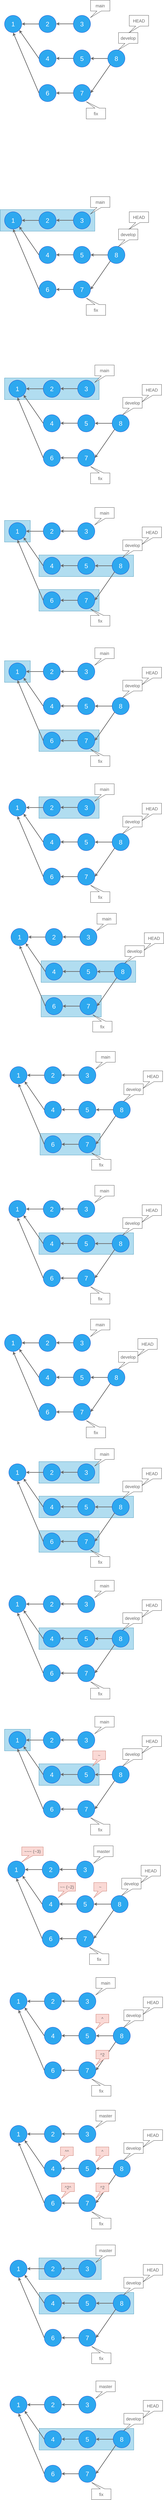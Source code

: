 <mxfile version="14.1.8" type="device"><diagram id="pX3CgGQeDWvvix6zo6SK" name="ページ1"><mxGraphModel dx="1006" dy="790" grid="1" gridSize="10" guides="1" tooltips="1" connect="1" arrows="1" fold="1" page="1" pageScale="1" pageWidth="1169" pageHeight="827" math="0" shadow="0"><root><mxCell id="0"/><mxCell id="1" parent="0"/><mxCell id="56hU54J0Y9PCvw6F_QyJ-27" value="" style="rounded=0;whiteSpace=wrap;html=1;fillColor=#b1ddf0;strokeColor=#10739e;" vertex="1" parent="1"><mxGeometry x="200" y="10469" width="290" height="100" as="geometry"/></mxCell><mxCell id="56hU54J0Y9PCvw6F_QyJ-25" value="" style="rounded=0;whiteSpace=wrap;html=1;fillColor=#b1ddf0;strokeColor=#10739e;" vertex="1" parent="1"><mxGeometry x="201" y="10629" width="440" height="100" as="geometry"/></mxCell><mxCell id="zTZD3ym_0QssqVUsknDH-299" value="" style="rounded=0;whiteSpace=wrap;html=1;fillColor=#b1ddf0;strokeColor=#10739e;" parent="1" vertex="1"><mxGeometry x="40" y="8020" width="120" height="100" as="geometry"/></mxCell><mxCell id="zTZD3ym_0QssqVUsknDH-254" value="" style="rounded=0;whiteSpace=wrap;html=1;fillColor=#b1ddf0;strokeColor=#10739e;" parent="1" vertex="1"><mxGeometry x="200" y="7100" width="280" height="100" as="geometry"/></mxCell><mxCell id="zTZD3ym_0QssqVUsknDH-253" value="" style="rounded=0;whiteSpace=wrap;html=1;fillColor=#b1ddf0;strokeColor=#10739e;" parent="1" vertex="1"><mxGeometry x="200" y="6780" width="280" height="100" as="geometry"/></mxCell><mxCell id="zTZD3ym_0QssqVUsknDH-252" value="" style="rounded=0;whiteSpace=wrap;html=1;fillColor=#b1ddf0;strokeColor=#10739e;" parent="1" vertex="1"><mxGeometry x="200" y="6940" width="440" height="100" as="geometry"/></mxCell><mxCell id="zTZD3ym_0QssqVUsknDH-209" value="" style="rounded=0;whiteSpace=wrap;html=1;fillColor=#b1ddf0;strokeColor=#10739e;" parent="1" vertex="1"><mxGeometry x="200" y="5720" width="440" height="100" as="geometry"/></mxCell><mxCell id="zTZD3ym_0QssqVUsknDH-164" value="" style="rounded=0;whiteSpace=wrap;html=1;fillColor=#b1ddf0;strokeColor=#10739e;" parent="1" vertex="1"><mxGeometry x="210" y="4460" width="440" height="100" as="geometry"/></mxCell><mxCell id="zTZD3ym_0QssqVUsknDH-97" value="" style="rounded=0;whiteSpace=wrap;html=1;fillColor=#b1ddf0;strokeColor=#10739e;" parent="1" vertex="1"><mxGeometry x="200" y="2740" width="280" height="100" as="geometry"/></mxCell><mxCell id="zTZD3ym_0QssqVUsknDH-96" value="" style="rounded=0;whiteSpace=wrap;html=1;fillColor=#b1ddf0;strokeColor=#10739e;" parent="1" vertex="1"><mxGeometry x="200" y="2580" width="440" height="100" as="geometry"/></mxCell><mxCell id="zTZD3ym_0QssqVUsknDH-51" value="" style="rounded=0;whiteSpace=wrap;html=1;fillColor=#b1ddf0;strokeColor=#10739e;" parent="1" vertex="1"><mxGeometry x="20" y="980" width="440" height="100" as="geometry"/></mxCell><mxCell id="zTZD3ym_0QssqVUsknDH-1" value="&lt;font style=&quot;font-size: 30px&quot;&gt;1&lt;/font&gt;" style="ellipse;whiteSpace=wrap;html=1;strokeColor=#001DBC;fontColor=#ffffff;fillColor=#2DA8EF;" parent="1" vertex="1"><mxGeometry x="40" y="80" width="80" height="80" as="geometry"/></mxCell><mxCell id="zTZD3ym_0QssqVUsknDH-9" value="&lt;font style=&quot;font-size: 30px&quot;&gt;2&lt;/font&gt;" style="ellipse;whiteSpace=wrap;html=1;strokeColor=#001DBC;fontColor=#ffffff;fillColor=#2DA8EF;" parent="1" vertex="1"><mxGeometry x="200" y="80" width="80" height="80" as="geometry"/></mxCell><mxCell id="zTZD3ym_0QssqVUsknDH-10" value="&lt;font style=&quot;font-size: 30px&quot;&gt;3&lt;/font&gt;" style="ellipse;whiteSpace=wrap;html=1;strokeColor=#001DBC;fontColor=#ffffff;fillColor=#2DA8EF;" parent="1" vertex="1"><mxGeometry x="360" y="80" width="80" height="80" as="geometry"/></mxCell><mxCell id="zTZD3ym_0QssqVUsknDH-11" value="&lt;font style=&quot;font-size: 30px&quot;&gt;4&lt;/font&gt;" style="ellipse;whiteSpace=wrap;html=1;strokeColor=#001DBC;fontColor=#ffffff;fillColor=#2DA8EF;" parent="1" vertex="1"><mxGeometry x="200" y="240" width="80" height="80" as="geometry"/></mxCell><mxCell id="zTZD3ym_0QssqVUsknDH-12" value="&lt;font style=&quot;font-size: 30px&quot;&gt;5&lt;/font&gt;" style="ellipse;whiteSpace=wrap;html=1;strokeColor=#001DBC;fontColor=#ffffff;fillColor=#2DA8EF;" parent="1" vertex="1"><mxGeometry x="360" y="240" width="80" height="80" as="geometry"/></mxCell><mxCell id="zTZD3ym_0QssqVUsknDH-13" value="&lt;font style=&quot;font-size: 30px&quot;&gt;6&lt;/font&gt;" style="ellipse;whiteSpace=wrap;html=1;strokeColor=#001DBC;fontColor=#ffffff;fillColor=#2DA8EF;" parent="1" vertex="1"><mxGeometry x="200" y="400" width="80" height="80" as="geometry"/></mxCell><mxCell id="zTZD3ym_0QssqVUsknDH-14" value="&lt;font style=&quot;font-size: 30px&quot;&gt;7&lt;/font&gt;" style="ellipse;whiteSpace=wrap;html=1;strokeColor=#001DBC;fontColor=#ffffff;fillColor=#2DA8EF;" parent="1" vertex="1"><mxGeometry x="360" y="400" width="80" height="80" as="geometry"/></mxCell><mxCell id="zTZD3ym_0QssqVUsknDH-15" value="&lt;font style=&quot;font-size: 30px&quot;&gt;8&lt;/font&gt;" style="ellipse;whiteSpace=wrap;html=1;strokeColor=#001DBC;fontColor=#ffffff;fillColor=#2DA8EF;" parent="1" vertex="1"><mxGeometry x="520" y="240" width="80" height="80" as="geometry"/></mxCell><mxCell id="zTZD3ym_0QssqVUsknDH-16" value="" style="endArrow=classic;html=1;exitX=0;exitY=0.5;exitDx=0;exitDy=0;strokeWidth=3;strokeColor=#666666;" parent="1" source="zTZD3ym_0QssqVUsknDH-9" target="zTZD3ym_0QssqVUsknDH-1" edge="1"><mxGeometry width="50" height="50" relative="1" as="geometry"><mxPoint x="700" y="370" as="sourcePoint"/><mxPoint x="750" y="320" as="targetPoint"/></mxGeometry></mxCell><mxCell id="zTZD3ym_0QssqVUsknDH-17" value="" style="endArrow=classic;html=1;exitX=0;exitY=0.5;exitDx=0;exitDy=0;strokeWidth=3;strokeColor=#666666;" parent="1" edge="1"><mxGeometry width="50" height="50" relative="1" as="geometry"><mxPoint x="360" y="119.5" as="sourcePoint"/><mxPoint x="280" y="119.5" as="targetPoint"/></mxGeometry></mxCell><mxCell id="zTZD3ym_0QssqVUsknDH-18" value="" style="endArrow=classic;html=1;exitX=0;exitY=0.5;exitDx=0;exitDy=0;strokeWidth=3;strokeColor=#666666;entryX=0.5;entryY=1;entryDx=0;entryDy=0;" parent="1" source="zTZD3ym_0QssqVUsknDH-13" target="zTZD3ym_0QssqVUsknDH-1" edge="1"><mxGeometry width="50" height="50" relative="1" as="geometry"><mxPoint x="200" y="210" as="sourcePoint"/><mxPoint x="120" y="210" as="targetPoint"/></mxGeometry></mxCell><mxCell id="zTZD3ym_0QssqVUsknDH-19" value="" style="endArrow=classic;html=1;exitX=0;exitY=0.5;exitDx=0;exitDy=0;strokeWidth=3;strokeColor=#666666;entryX=1;entryY=1;entryDx=0;entryDy=0;" parent="1" source="zTZD3ym_0QssqVUsknDH-11" target="zTZD3ym_0QssqVUsknDH-1" edge="1"><mxGeometry width="50" height="50" relative="1" as="geometry"><mxPoint x="210" y="290" as="sourcePoint"/><mxPoint x="118.284" y="158.284" as="targetPoint"/></mxGeometry></mxCell><mxCell id="zTZD3ym_0QssqVUsknDH-20" value="" style="endArrow=classic;html=1;strokeWidth=3;strokeColor=#666666;entryX=1;entryY=0.5;entryDx=0;entryDy=0;exitX=0;exitY=0.5;exitDx=0;exitDy=0;" parent="1" source="zTZD3ym_0QssqVUsknDH-15" target="zTZD3ym_0QssqVUsknDH-12" edge="1"><mxGeometry width="50" height="50" relative="1" as="geometry"><mxPoint x="210" y="300" as="sourcePoint"/><mxPoint x="118.284" y="158.284" as="targetPoint"/></mxGeometry></mxCell><mxCell id="zTZD3ym_0QssqVUsknDH-21" value="" style="endArrow=classic;html=1;strokeWidth=3;strokeColor=#666666;entryX=1;entryY=0.5;entryDx=0;entryDy=0;exitX=0;exitY=0.5;exitDx=0;exitDy=0;" parent="1" edge="1"><mxGeometry width="50" height="50" relative="1" as="geometry"><mxPoint x="360" y="279.5" as="sourcePoint"/><mxPoint x="280" y="279.5" as="targetPoint"/></mxGeometry></mxCell><mxCell id="zTZD3ym_0QssqVUsknDH-22" value="" style="endArrow=classic;html=1;strokeWidth=3;strokeColor=#666666;entryX=1;entryY=0.5;entryDx=0;entryDy=0;exitX=0;exitY=0.5;exitDx=0;exitDy=0;" parent="1" edge="1"><mxGeometry width="50" height="50" relative="1" as="geometry"><mxPoint x="360" y="440" as="sourcePoint"/><mxPoint x="280" y="440" as="targetPoint"/></mxGeometry></mxCell><mxCell id="zTZD3ym_0QssqVUsknDH-23" value="" style="endArrow=classic;html=1;strokeWidth=3;strokeColor=#666666;entryX=1;entryY=0.5;entryDx=0;entryDy=0;exitX=0;exitY=1;exitDx=0;exitDy=0;" parent="1" source="zTZD3ym_0QssqVUsknDH-15" target="zTZD3ym_0QssqVUsknDH-14" edge="1"><mxGeometry width="50" height="50" relative="1" as="geometry"><mxPoint x="370" y="450" as="sourcePoint"/><mxPoint x="290" y="450" as="targetPoint"/></mxGeometry></mxCell><mxCell id="zTZD3ym_0QssqVUsknDH-24" value="&lt;font style=&quot;font-size: 20px&quot; color=&quot;#666666&quot;&gt;main&lt;/font&gt;" style="shape=callout;whiteSpace=wrap;html=1;perimeter=calloutPerimeter;position2=0;fillColor=#FFFFFF;size=30;position=0.33;" parent="1" vertex="1"><mxGeometry x="440" y="10" width="90" height="80" as="geometry"/></mxCell><mxCell id="zTZD3ym_0QssqVUsknDH-27" value="&lt;font style=&quot;font-size: 20px&quot; color=&quot;#666666&quot;&gt;develop&lt;/font&gt;" style="shape=callout;whiteSpace=wrap;html=1;perimeter=calloutPerimeter;position2=0;fillColor=#FFFFFF;size=30;position=0.33;" parent="1" vertex="1"><mxGeometry x="570" y="160" width="90" height="80" as="geometry"/></mxCell><mxCell id="zTZD3ym_0QssqVUsknDH-28" value="&lt;font style=&quot;font-size: 20px&quot; color=&quot;#666666&quot;&gt;HEAD&lt;/font&gt;" style="shape=callout;whiteSpace=wrap;html=1;perimeter=calloutPerimeter;position2=0;fillColor=#FFFFFF;size=30;position=0.33;" parent="1" vertex="1"><mxGeometry x="620" y="80" width="90" height="80" as="geometry"/></mxCell><mxCell id="zTZD3ym_0QssqVUsknDH-29" value="&lt;font style=&quot;font-size: 20px&quot; color=&quot;#666666&quot;&gt;fix&lt;/font&gt;" style="shape=callout;whiteSpace=wrap;html=1;perimeter=calloutPerimeter;position2=1;fillColor=#FFFFFF;size=30;position=0.33;direction=west;" parent="1" vertex="1"><mxGeometry x="420" y="480" width="90" height="80" as="geometry"/></mxCell><mxCell id="zTZD3ym_0QssqVUsknDH-30" value="&lt;font style=&quot;font-size: 30px&quot;&gt;1&lt;/font&gt;" style="ellipse;whiteSpace=wrap;html=1;strokeColor=#001DBC;fontColor=#ffffff;fillColor=#2DA8EF;" parent="1" vertex="1"><mxGeometry x="40" y="990" width="80" height="80" as="geometry"/></mxCell><mxCell id="zTZD3ym_0QssqVUsknDH-31" value="&lt;font style=&quot;font-size: 30px&quot;&gt;2&lt;/font&gt;" style="ellipse;whiteSpace=wrap;html=1;strokeColor=#001DBC;fontColor=#ffffff;fillColor=#2DA8EF;" parent="1" vertex="1"><mxGeometry x="200" y="990" width="80" height="80" as="geometry"/></mxCell><mxCell id="zTZD3ym_0QssqVUsknDH-32" value="&lt;font style=&quot;font-size: 30px&quot;&gt;3&lt;/font&gt;" style="ellipse;whiteSpace=wrap;html=1;strokeColor=#001DBC;fontColor=#ffffff;fillColor=#2DA8EF;" parent="1" vertex="1"><mxGeometry x="360" y="990" width="80" height="80" as="geometry"/></mxCell><mxCell id="zTZD3ym_0QssqVUsknDH-33" value="&lt;font style=&quot;font-size: 30px&quot;&gt;4&lt;/font&gt;" style="ellipse;whiteSpace=wrap;html=1;strokeColor=#001DBC;fontColor=#ffffff;fillColor=#2DA8EF;" parent="1" vertex="1"><mxGeometry x="200" y="1150" width="80" height="80" as="geometry"/></mxCell><mxCell id="zTZD3ym_0QssqVUsknDH-34" value="&lt;font style=&quot;font-size: 30px&quot;&gt;5&lt;/font&gt;" style="ellipse;whiteSpace=wrap;html=1;strokeColor=#001DBC;fontColor=#ffffff;fillColor=#2DA8EF;" parent="1" vertex="1"><mxGeometry x="360" y="1150" width="80" height="80" as="geometry"/></mxCell><mxCell id="zTZD3ym_0QssqVUsknDH-35" value="&lt;font style=&quot;font-size: 30px&quot;&gt;6&lt;/font&gt;" style="ellipse;whiteSpace=wrap;html=1;strokeColor=#001DBC;fontColor=#ffffff;fillColor=#2DA8EF;" parent="1" vertex="1"><mxGeometry x="200" y="1310" width="80" height="80" as="geometry"/></mxCell><mxCell id="zTZD3ym_0QssqVUsknDH-36" value="&lt;font style=&quot;font-size: 30px&quot;&gt;7&lt;/font&gt;" style="ellipse;whiteSpace=wrap;html=1;strokeColor=#001DBC;fontColor=#ffffff;fillColor=#2DA8EF;" parent="1" vertex="1"><mxGeometry x="360" y="1310" width="80" height="80" as="geometry"/></mxCell><mxCell id="zTZD3ym_0QssqVUsknDH-37" value="&lt;font style=&quot;font-size: 30px&quot;&gt;8&lt;/font&gt;" style="ellipse;whiteSpace=wrap;html=1;strokeColor=#001DBC;fontColor=#ffffff;fillColor=#2DA8EF;" parent="1" vertex="1"><mxGeometry x="520" y="1150" width="80" height="80" as="geometry"/></mxCell><mxCell id="zTZD3ym_0QssqVUsknDH-38" value="" style="endArrow=classic;html=1;exitX=0;exitY=0.5;exitDx=0;exitDy=0;strokeWidth=3;strokeColor=#666666;" parent="1" source="zTZD3ym_0QssqVUsknDH-31" target="zTZD3ym_0QssqVUsknDH-30" edge="1"><mxGeometry width="50" height="50" relative="1" as="geometry"><mxPoint x="700" y="1280" as="sourcePoint"/><mxPoint x="750" y="1230" as="targetPoint"/></mxGeometry></mxCell><mxCell id="zTZD3ym_0QssqVUsknDH-40" value="" style="endArrow=classic;html=1;exitX=0;exitY=0.5;exitDx=0;exitDy=0;strokeWidth=3;strokeColor=#666666;entryX=0.5;entryY=1;entryDx=0;entryDy=0;" parent="1" source="zTZD3ym_0QssqVUsknDH-35" target="zTZD3ym_0QssqVUsknDH-30" edge="1"><mxGeometry width="50" height="50" relative="1" as="geometry"><mxPoint x="200" y="1120" as="sourcePoint"/><mxPoint x="120" y="1120" as="targetPoint"/></mxGeometry></mxCell><mxCell id="zTZD3ym_0QssqVUsknDH-41" value="" style="endArrow=classic;html=1;exitX=0;exitY=0.5;exitDx=0;exitDy=0;strokeWidth=3;strokeColor=#666666;entryX=1;entryY=1;entryDx=0;entryDy=0;" parent="1" source="zTZD3ym_0QssqVUsknDH-33" target="zTZD3ym_0QssqVUsknDH-30" edge="1"><mxGeometry width="50" height="50" relative="1" as="geometry"><mxPoint x="210" y="1200" as="sourcePoint"/><mxPoint x="118.284" y="1068.284" as="targetPoint"/></mxGeometry></mxCell><mxCell id="zTZD3ym_0QssqVUsknDH-42" value="" style="endArrow=classic;html=1;strokeWidth=3;strokeColor=#666666;entryX=1;entryY=0.5;entryDx=0;entryDy=0;exitX=0;exitY=0.5;exitDx=0;exitDy=0;" parent="1" source="zTZD3ym_0QssqVUsknDH-37" target="zTZD3ym_0QssqVUsknDH-34" edge="1"><mxGeometry width="50" height="50" relative="1" as="geometry"><mxPoint x="210" y="1210" as="sourcePoint"/><mxPoint x="118.284" y="1068.284" as="targetPoint"/></mxGeometry></mxCell><mxCell id="zTZD3ym_0QssqVUsknDH-43" value="" style="endArrow=classic;html=1;strokeWidth=3;strokeColor=#666666;entryX=1;entryY=0.5;entryDx=0;entryDy=0;exitX=0;exitY=0.5;exitDx=0;exitDy=0;" parent="1" edge="1"><mxGeometry width="50" height="50" relative="1" as="geometry"><mxPoint x="360" y="1189.5" as="sourcePoint"/><mxPoint x="280" y="1189.5" as="targetPoint"/></mxGeometry></mxCell><mxCell id="zTZD3ym_0QssqVUsknDH-44" value="" style="endArrow=classic;html=1;strokeWidth=3;strokeColor=#666666;entryX=1;entryY=0.5;entryDx=0;entryDy=0;exitX=0;exitY=0.5;exitDx=0;exitDy=0;" parent="1" edge="1"><mxGeometry width="50" height="50" relative="1" as="geometry"><mxPoint x="360" y="1350" as="sourcePoint"/><mxPoint x="280" y="1350" as="targetPoint"/></mxGeometry></mxCell><mxCell id="zTZD3ym_0QssqVUsknDH-45" value="" style="endArrow=classic;html=1;strokeWidth=3;strokeColor=#666666;entryX=1;entryY=0.5;entryDx=0;entryDy=0;exitX=0;exitY=1;exitDx=0;exitDy=0;" parent="1" source="zTZD3ym_0QssqVUsknDH-37" target="zTZD3ym_0QssqVUsknDH-36" edge="1"><mxGeometry width="50" height="50" relative="1" as="geometry"><mxPoint x="370" y="1360" as="sourcePoint"/><mxPoint x="290" y="1360" as="targetPoint"/></mxGeometry></mxCell><mxCell id="zTZD3ym_0QssqVUsknDH-46" value="&lt;font style=&quot;font-size: 20px&quot; color=&quot;#666666&quot;&gt;main&lt;/font&gt;" style="shape=callout;whiteSpace=wrap;html=1;perimeter=calloutPerimeter;position2=0;fillColor=#FFFFFF;size=30;position=0.33;" parent="1" vertex="1"><mxGeometry x="440" y="920" width="90" height="80" as="geometry"/></mxCell><mxCell id="zTZD3ym_0QssqVUsknDH-47" value="&lt;font style=&quot;font-size: 20px&quot; color=&quot;#666666&quot;&gt;develop&lt;/font&gt;" style="shape=callout;whiteSpace=wrap;html=1;perimeter=calloutPerimeter;position2=0;fillColor=#FFFFFF;size=30;position=0.33;" parent="1" vertex="1"><mxGeometry x="570" y="1070" width="90" height="80" as="geometry"/></mxCell><mxCell id="zTZD3ym_0QssqVUsknDH-49" value="&lt;font style=&quot;font-size: 20px&quot; color=&quot;#666666&quot;&gt;fix&lt;/font&gt;" style="shape=callout;whiteSpace=wrap;html=1;perimeter=calloutPerimeter;position2=1;fillColor=#FFFFFF;size=30;position=0.33;direction=west;" parent="1" vertex="1"><mxGeometry x="420" y="1390" width="90" height="80" as="geometry"/></mxCell><mxCell id="zTZD3ym_0QssqVUsknDH-53" value="" style="endArrow=classic;html=1;exitX=0;exitY=0.5;exitDx=0;exitDy=0;strokeWidth=3;strokeColor=#666666;" parent="1" edge="1"><mxGeometry width="50" height="50" relative="1" as="geometry"><mxPoint x="360" y="1029.5" as="sourcePoint"/><mxPoint x="280" y="1029.5" as="targetPoint"/></mxGeometry></mxCell><mxCell id="zTZD3ym_0QssqVUsknDH-54" value="" style="rounded=0;whiteSpace=wrap;html=1;fillColor=#b1ddf0;strokeColor=#10739e;" parent="1" vertex="1"><mxGeometry x="40" y="1760" width="440" height="100" as="geometry"/></mxCell><mxCell id="zTZD3ym_0QssqVUsknDH-55" value="&lt;font style=&quot;font-size: 30px&quot;&gt;1&lt;/font&gt;" style="ellipse;whiteSpace=wrap;html=1;strokeColor=#001DBC;fontColor=#ffffff;fillColor=#2DA8EF;" parent="1" vertex="1"><mxGeometry x="60" y="1770" width="80" height="80" as="geometry"/></mxCell><mxCell id="zTZD3ym_0QssqVUsknDH-56" value="&lt;font style=&quot;font-size: 30px&quot;&gt;2&lt;/font&gt;" style="ellipse;whiteSpace=wrap;html=1;strokeColor=#001DBC;fontColor=#ffffff;fillColor=#2DA8EF;" parent="1" vertex="1"><mxGeometry x="220" y="1770" width="80" height="80" as="geometry"/></mxCell><mxCell id="zTZD3ym_0QssqVUsknDH-57" value="&lt;font style=&quot;font-size: 30px&quot;&gt;3&lt;/font&gt;" style="ellipse;whiteSpace=wrap;html=1;strokeColor=#001DBC;fontColor=#ffffff;fillColor=#2DA8EF;" parent="1" vertex="1"><mxGeometry x="380" y="1770" width="80" height="80" as="geometry"/></mxCell><mxCell id="zTZD3ym_0QssqVUsknDH-58" value="&lt;font style=&quot;font-size: 30px&quot;&gt;4&lt;/font&gt;" style="ellipse;whiteSpace=wrap;html=1;strokeColor=#001DBC;fontColor=#ffffff;fillColor=#2DA8EF;" parent="1" vertex="1"><mxGeometry x="220" y="1930" width="80" height="80" as="geometry"/></mxCell><mxCell id="zTZD3ym_0QssqVUsknDH-59" value="&lt;font style=&quot;font-size: 30px&quot;&gt;5&lt;/font&gt;" style="ellipse;whiteSpace=wrap;html=1;strokeColor=#001DBC;fontColor=#ffffff;fillColor=#2DA8EF;" parent="1" vertex="1"><mxGeometry x="380" y="1930" width="80" height="80" as="geometry"/></mxCell><mxCell id="zTZD3ym_0QssqVUsknDH-60" value="&lt;font style=&quot;font-size: 30px&quot;&gt;6&lt;/font&gt;" style="ellipse;whiteSpace=wrap;html=1;strokeColor=#001DBC;fontColor=#ffffff;fillColor=#2DA8EF;" parent="1" vertex="1"><mxGeometry x="220" y="2090" width="80" height="80" as="geometry"/></mxCell><mxCell id="zTZD3ym_0QssqVUsknDH-61" value="&lt;font style=&quot;font-size: 30px&quot;&gt;7&lt;/font&gt;" style="ellipse;whiteSpace=wrap;html=1;strokeColor=#001DBC;fontColor=#ffffff;fillColor=#2DA8EF;" parent="1" vertex="1"><mxGeometry x="380" y="2090" width="80" height="80" as="geometry"/></mxCell><mxCell id="zTZD3ym_0QssqVUsknDH-62" value="&lt;font style=&quot;font-size: 30px&quot;&gt;8&lt;/font&gt;" style="ellipse;whiteSpace=wrap;html=1;strokeColor=#001DBC;fontColor=#ffffff;fillColor=#2DA8EF;" parent="1" vertex="1"><mxGeometry x="540" y="1930" width="80" height="80" as="geometry"/></mxCell><mxCell id="zTZD3ym_0QssqVUsknDH-63" value="" style="endArrow=classic;html=1;exitX=0;exitY=0.5;exitDx=0;exitDy=0;strokeWidth=3;strokeColor=#666666;" parent="1" source="zTZD3ym_0QssqVUsknDH-56" target="zTZD3ym_0QssqVUsknDH-55" edge="1"><mxGeometry width="50" height="50" relative="1" as="geometry"><mxPoint x="720" y="2060" as="sourcePoint"/><mxPoint x="770" y="2010" as="targetPoint"/></mxGeometry></mxCell><mxCell id="zTZD3ym_0QssqVUsknDH-64" value="" style="endArrow=classic;html=1;exitX=0;exitY=0.5;exitDx=0;exitDy=0;strokeWidth=3;strokeColor=#666666;entryX=0.5;entryY=1;entryDx=0;entryDy=0;" parent="1" source="zTZD3ym_0QssqVUsknDH-60" target="zTZD3ym_0QssqVUsknDH-55" edge="1"><mxGeometry width="50" height="50" relative="1" as="geometry"><mxPoint x="220" y="1900" as="sourcePoint"/><mxPoint x="140" y="1900" as="targetPoint"/></mxGeometry></mxCell><mxCell id="zTZD3ym_0QssqVUsknDH-65" value="" style="endArrow=classic;html=1;exitX=0;exitY=0.5;exitDx=0;exitDy=0;strokeWidth=3;strokeColor=#666666;entryX=1;entryY=1;entryDx=0;entryDy=0;" parent="1" source="zTZD3ym_0QssqVUsknDH-58" target="zTZD3ym_0QssqVUsknDH-55" edge="1"><mxGeometry width="50" height="50" relative="1" as="geometry"><mxPoint x="230" y="1980" as="sourcePoint"/><mxPoint x="138.284" y="1848.284" as="targetPoint"/></mxGeometry></mxCell><mxCell id="zTZD3ym_0QssqVUsknDH-66" value="" style="endArrow=classic;html=1;strokeWidth=3;strokeColor=#666666;entryX=1;entryY=0.5;entryDx=0;entryDy=0;exitX=0;exitY=0.5;exitDx=0;exitDy=0;" parent="1" source="zTZD3ym_0QssqVUsknDH-62" target="zTZD3ym_0QssqVUsknDH-59" edge="1"><mxGeometry width="50" height="50" relative="1" as="geometry"><mxPoint x="230" y="1990" as="sourcePoint"/><mxPoint x="138.284" y="1848.284" as="targetPoint"/></mxGeometry></mxCell><mxCell id="zTZD3ym_0QssqVUsknDH-67" value="" style="endArrow=classic;html=1;strokeWidth=3;strokeColor=#666666;entryX=1;entryY=0.5;entryDx=0;entryDy=0;exitX=0;exitY=0.5;exitDx=0;exitDy=0;" parent="1" edge="1"><mxGeometry width="50" height="50" relative="1" as="geometry"><mxPoint x="380" y="1969.5" as="sourcePoint"/><mxPoint x="300" y="1969.5" as="targetPoint"/></mxGeometry></mxCell><mxCell id="zTZD3ym_0QssqVUsknDH-68" value="" style="endArrow=classic;html=1;strokeWidth=3;strokeColor=#666666;entryX=1;entryY=0.5;entryDx=0;entryDy=0;exitX=0;exitY=0.5;exitDx=0;exitDy=0;" parent="1" edge="1"><mxGeometry width="50" height="50" relative="1" as="geometry"><mxPoint x="380" y="2130" as="sourcePoint"/><mxPoint x="300" y="2130" as="targetPoint"/></mxGeometry></mxCell><mxCell id="zTZD3ym_0QssqVUsknDH-69" value="" style="endArrow=classic;html=1;strokeWidth=3;strokeColor=#666666;entryX=1;entryY=0.5;entryDx=0;entryDy=0;exitX=0;exitY=1;exitDx=0;exitDy=0;" parent="1" source="zTZD3ym_0QssqVUsknDH-62" target="zTZD3ym_0QssqVUsknDH-61" edge="1"><mxGeometry width="50" height="50" relative="1" as="geometry"><mxPoint x="390" y="2140" as="sourcePoint"/><mxPoint x="310" y="2140" as="targetPoint"/></mxGeometry></mxCell><mxCell id="zTZD3ym_0QssqVUsknDH-70" value="&lt;font style=&quot;font-size: 20px&quot; color=&quot;#666666&quot;&gt;main&lt;/font&gt;" style="shape=callout;whiteSpace=wrap;html=1;perimeter=calloutPerimeter;position2=0;fillColor=#FFFFFF;size=30;position=0.33;" parent="1" vertex="1"><mxGeometry x="460" y="1700" width="90" height="80" as="geometry"/></mxCell><mxCell id="zTZD3ym_0QssqVUsknDH-71" value="&lt;font style=&quot;font-size: 20px&quot; color=&quot;#666666&quot;&gt;develop&lt;/font&gt;" style="shape=callout;whiteSpace=wrap;html=1;perimeter=calloutPerimeter;position2=0;fillColor=#FFFFFF;size=30;position=0.33;" parent="1" vertex="1"><mxGeometry x="590" y="1850" width="90" height="80" as="geometry"/></mxCell><mxCell id="zTZD3ym_0QssqVUsknDH-72" value="&lt;font style=&quot;font-size: 20px&quot; color=&quot;#666666&quot;&gt;fix&lt;/font&gt;" style="shape=callout;whiteSpace=wrap;html=1;perimeter=calloutPerimeter;position2=1;fillColor=#FFFFFF;size=30;position=0.33;direction=west;" parent="1" vertex="1"><mxGeometry x="440" y="2170" width="90" height="80" as="geometry"/></mxCell><mxCell id="zTZD3ym_0QssqVUsknDH-73" value="" style="endArrow=classic;html=1;exitX=0;exitY=0.5;exitDx=0;exitDy=0;strokeWidth=3;strokeColor=#666666;" parent="1" edge="1"><mxGeometry width="50" height="50" relative="1" as="geometry"><mxPoint x="380" y="1809.5" as="sourcePoint"/><mxPoint x="300" y="1809.5" as="targetPoint"/></mxGeometry></mxCell><mxCell id="zTZD3ym_0QssqVUsknDH-74" value="&lt;font style=&quot;font-size: 20px&quot; color=&quot;#666666&quot;&gt;HEAD&lt;/font&gt;" style="shape=callout;whiteSpace=wrap;html=1;perimeter=calloutPerimeter;position2=0;fillColor=#FFFFFF;size=30;position=0.33;" parent="1" vertex="1"><mxGeometry x="680" y="1790" width="90" height="80" as="geometry"/></mxCell><mxCell id="zTZD3ym_0QssqVUsknDH-75" value="" style="rounded=0;whiteSpace=wrap;html=1;fillColor=#b1ddf0;strokeColor=#10739e;" parent="1" vertex="1"><mxGeometry x="40" y="2420" width="120" height="100" as="geometry"/></mxCell><mxCell id="zTZD3ym_0QssqVUsknDH-76" value="&lt;font style=&quot;font-size: 30px&quot;&gt;1&lt;/font&gt;" style="ellipse;whiteSpace=wrap;html=1;strokeColor=#001DBC;fontColor=#ffffff;fillColor=#2DA8EF;" parent="1" vertex="1"><mxGeometry x="60" y="2430" width="80" height="80" as="geometry"/></mxCell><mxCell id="zTZD3ym_0QssqVUsknDH-77" value="&lt;font style=&quot;font-size: 30px&quot;&gt;2&lt;/font&gt;" style="ellipse;whiteSpace=wrap;html=1;strokeColor=#001DBC;fontColor=#ffffff;fillColor=#2DA8EF;" parent="1" vertex="1"><mxGeometry x="220" y="2430" width="80" height="80" as="geometry"/></mxCell><mxCell id="zTZD3ym_0QssqVUsknDH-78" value="&lt;font style=&quot;font-size: 30px&quot;&gt;3&lt;/font&gt;" style="ellipse;whiteSpace=wrap;html=1;strokeColor=#001DBC;fontColor=#ffffff;fillColor=#2DA8EF;" parent="1" vertex="1"><mxGeometry x="380" y="2430" width="80" height="80" as="geometry"/></mxCell><mxCell id="zTZD3ym_0QssqVUsknDH-79" value="&lt;font style=&quot;font-size: 30px&quot;&gt;4&lt;/font&gt;" style="ellipse;whiteSpace=wrap;html=1;strokeColor=#001DBC;fontColor=#ffffff;fillColor=#2DA8EF;" parent="1" vertex="1"><mxGeometry x="220" y="2590" width="80" height="80" as="geometry"/></mxCell><mxCell id="zTZD3ym_0QssqVUsknDH-80" value="&lt;font style=&quot;font-size: 30px&quot;&gt;5&lt;/font&gt;" style="ellipse;whiteSpace=wrap;html=1;strokeColor=#001DBC;fontColor=#ffffff;fillColor=#2DA8EF;" parent="1" vertex="1"><mxGeometry x="380" y="2590" width="80" height="80" as="geometry"/></mxCell><mxCell id="zTZD3ym_0QssqVUsknDH-81" value="&lt;font style=&quot;font-size: 30px&quot;&gt;6&lt;/font&gt;" style="ellipse;whiteSpace=wrap;html=1;strokeColor=#001DBC;fontColor=#ffffff;fillColor=#2DA8EF;" parent="1" vertex="1"><mxGeometry x="220" y="2750" width="80" height="80" as="geometry"/></mxCell><mxCell id="zTZD3ym_0QssqVUsknDH-82" value="&lt;font style=&quot;font-size: 30px&quot;&gt;7&lt;/font&gt;" style="ellipse;whiteSpace=wrap;html=1;strokeColor=#001DBC;fontColor=#ffffff;fillColor=#2DA8EF;" parent="1" vertex="1"><mxGeometry x="380" y="2750" width="80" height="80" as="geometry"/></mxCell><mxCell id="zTZD3ym_0QssqVUsknDH-83" value="&lt;font style=&quot;font-size: 30px&quot;&gt;8&lt;/font&gt;" style="ellipse;whiteSpace=wrap;html=1;strokeColor=#001DBC;fontColor=#ffffff;fillColor=#2DA8EF;" parent="1" vertex="1"><mxGeometry x="540" y="2590" width="80" height="80" as="geometry"/></mxCell><mxCell id="zTZD3ym_0QssqVUsknDH-84" value="" style="endArrow=classic;html=1;exitX=0;exitY=0.5;exitDx=0;exitDy=0;strokeWidth=3;strokeColor=#666666;" parent="1" source="zTZD3ym_0QssqVUsknDH-77" target="zTZD3ym_0QssqVUsknDH-76" edge="1"><mxGeometry width="50" height="50" relative="1" as="geometry"><mxPoint x="720" y="2720" as="sourcePoint"/><mxPoint x="770" y="2670" as="targetPoint"/></mxGeometry></mxCell><mxCell id="zTZD3ym_0QssqVUsknDH-85" value="" style="endArrow=classic;html=1;exitX=0;exitY=0.5;exitDx=0;exitDy=0;strokeWidth=3;strokeColor=#666666;entryX=0.5;entryY=1;entryDx=0;entryDy=0;" parent="1" source="zTZD3ym_0QssqVUsknDH-81" target="zTZD3ym_0QssqVUsknDH-76" edge="1"><mxGeometry width="50" height="50" relative="1" as="geometry"><mxPoint x="220" y="2560" as="sourcePoint"/><mxPoint x="140" y="2560" as="targetPoint"/></mxGeometry></mxCell><mxCell id="zTZD3ym_0QssqVUsknDH-86" value="" style="endArrow=classic;html=1;exitX=0;exitY=0.5;exitDx=0;exitDy=0;strokeWidth=3;strokeColor=#666666;entryX=1;entryY=1;entryDx=0;entryDy=0;" parent="1" source="zTZD3ym_0QssqVUsknDH-79" target="zTZD3ym_0QssqVUsknDH-76" edge="1"><mxGeometry width="50" height="50" relative="1" as="geometry"><mxPoint x="230" y="2640" as="sourcePoint"/><mxPoint x="138.284" y="2508.284" as="targetPoint"/></mxGeometry></mxCell><mxCell id="zTZD3ym_0QssqVUsknDH-87" value="" style="endArrow=classic;html=1;strokeWidth=3;strokeColor=#666666;entryX=1;entryY=0.5;entryDx=0;entryDy=0;exitX=0;exitY=0.5;exitDx=0;exitDy=0;" parent="1" source="zTZD3ym_0QssqVUsknDH-83" target="zTZD3ym_0QssqVUsknDH-80" edge="1"><mxGeometry width="50" height="50" relative="1" as="geometry"><mxPoint x="230" y="2650" as="sourcePoint"/><mxPoint x="138.284" y="2508.284" as="targetPoint"/></mxGeometry></mxCell><mxCell id="zTZD3ym_0QssqVUsknDH-88" value="" style="endArrow=classic;html=1;strokeWidth=3;strokeColor=#666666;entryX=1;entryY=0.5;entryDx=0;entryDy=0;exitX=0;exitY=0.5;exitDx=0;exitDy=0;" parent="1" edge="1"><mxGeometry width="50" height="50" relative="1" as="geometry"><mxPoint x="380" y="2629.5" as="sourcePoint"/><mxPoint x="300" y="2629.5" as="targetPoint"/></mxGeometry></mxCell><mxCell id="zTZD3ym_0QssqVUsknDH-89" value="" style="endArrow=classic;html=1;strokeWidth=3;strokeColor=#666666;entryX=1;entryY=0.5;entryDx=0;entryDy=0;exitX=0;exitY=0.5;exitDx=0;exitDy=0;" parent="1" edge="1"><mxGeometry width="50" height="50" relative="1" as="geometry"><mxPoint x="380" y="2790" as="sourcePoint"/><mxPoint x="300" y="2790" as="targetPoint"/></mxGeometry></mxCell><mxCell id="zTZD3ym_0QssqVUsknDH-90" value="" style="endArrow=classic;html=1;strokeWidth=3;strokeColor=#666666;entryX=1;entryY=0.5;entryDx=0;entryDy=0;exitX=0;exitY=1;exitDx=0;exitDy=0;" parent="1" source="zTZD3ym_0QssqVUsknDH-83" target="zTZD3ym_0QssqVUsknDH-82" edge="1"><mxGeometry width="50" height="50" relative="1" as="geometry"><mxPoint x="390" y="2800" as="sourcePoint"/><mxPoint x="310" y="2800" as="targetPoint"/></mxGeometry></mxCell><mxCell id="zTZD3ym_0QssqVUsknDH-91" value="&lt;font style=&quot;font-size: 20px&quot; color=&quot;#666666&quot;&gt;main&lt;/font&gt;" style="shape=callout;whiteSpace=wrap;html=1;perimeter=calloutPerimeter;position2=0;fillColor=#FFFFFF;size=30;position=0.33;" parent="1" vertex="1"><mxGeometry x="460" y="2360" width="90" height="80" as="geometry"/></mxCell><mxCell id="zTZD3ym_0QssqVUsknDH-92" value="&lt;font style=&quot;font-size: 20px&quot; color=&quot;#666666&quot;&gt;develop&lt;/font&gt;" style="shape=callout;whiteSpace=wrap;html=1;perimeter=calloutPerimeter;position2=0;fillColor=#FFFFFF;size=30;position=0.33;" parent="1" vertex="1"><mxGeometry x="590" y="2510" width="90" height="80" as="geometry"/></mxCell><mxCell id="zTZD3ym_0QssqVUsknDH-93" value="&lt;font style=&quot;font-size: 20px&quot; color=&quot;#666666&quot;&gt;fix&lt;/font&gt;" style="shape=callout;whiteSpace=wrap;html=1;perimeter=calloutPerimeter;position2=1;fillColor=#FFFFFF;size=30;position=0.33;direction=west;" parent="1" vertex="1"><mxGeometry x="440" y="2830" width="90" height="80" as="geometry"/></mxCell><mxCell id="zTZD3ym_0QssqVUsknDH-94" value="" style="endArrow=classic;html=1;exitX=0;exitY=0.5;exitDx=0;exitDy=0;strokeWidth=3;strokeColor=#666666;" parent="1" edge="1"><mxGeometry width="50" height="50" relative="1" as="geometry"><mxPoint x="380" y="2469.5" as="sourcePoint"/><mxPoint x="300" y="2469.5" as="targetPoint"/></mxGeometry></mxCell><mxCell id="zTZD3ym_0QssqVUsknDH-95" value="&lt;font style=&quot;font-size: 20px&quot; color=&quot;#666666&quot;&gt;HEAD&lt;/font&gt;" style="shape=callout;whiteSpace=wrap;html=1;perimeter=calloutPerimeter;position2=0;fillColor=#FFFFFF;size=30;position=0.33;" parent="1" vertex="1"><mxGeometry x="680" y="2450" width="90" height="80" as="geometry"/></mxCell><mxCell id="zTZD3ym_0QssqVUsknDH-98" value="" style="rounded=0;whiteSpace=wrap;html=1;fillColor=#b1ddf0;strokeColor=#10739e;" parent="1" vertex="1"><mxGeometry x="200" y="3390" width="280" height="100" as="geometry"/></mxCell><mxCell id="zTZD3ym_0QssqVUsknDH-100" value="" style="rounded=0;whiteSpace=wrap;html=1;fillColor=#b1ddf0;strokeColor=#10739e;" parent="1" vertex="1"><mxGeometry x="40" y="3070" width="120" height="100" as="geometry"/></mxCell><mxCell id="zTZD3ym_0QssqVUsknDH-101" value="&lt;font style=&quot;font-size: 30px&quot;&gt;1&lt;/font&gt;" style="ellipse;whiteSpace=wrap;html=1;strokeColor=#001DBC;fontColor=#ffffff;fillColor=#2DA8EF;" parent="1" vertex="1"><mxGeometry x="60" y="3080" width="80" height="80" as="geometry"/></mxCell><mxCell id="zTZD3ym_0QssqVUsknDH-102" value="&lt;font style=&quot;font-size: 30px&quot;&gt;2&lt;/font&gt;" style="ellipse;whiteSpace=wrap;html=1;strokeColor=#001DBC;fontColor=#ffffff;fillColor=#2DA8EF;" parent="1" vertex="1"><mxGeometry x="220" y="3080" width="80" height="80" as="geometry"/></mxCell><mxCell id="zTZD3ym_0QssqVUsknDH-103" value="&lt;font style=&quot;font-size: 30px&quot;&gt;3&lt;/font&gt;" style="ellipse;whiteSpace=wrap;html=1;strokeColor=#001DBC;fontColor=#ffffff;fillColor=#2DA8EF;" parent="1" vertex="1"><mxGeometry x="380" y="3080" width="80" height="80" as="geometry"/></mxCell><mxCell id="zTZD3ym_0QssqVUsknDH-104" value="&lt;font style=&quot;font-size: 30px&quot;&gt;4&lt;/font&gt;" style="ellipse;whiteSpace=wrap;html=1;strokeColor=#001DBC;fontColor=#ffffff;fillColor=#2DA8EF;" parent="1" vertex="1"><mxGeometry x="220" y="3240" width="80" height="80" as="geometry"/></mxCell><mxCell id="zTZD3ym_0QssqVUsknDH-105" value="&lt;font style=&quot;font-size: 30px&quot;&gt;5&lt;/font&gt;" style="ellipse;whiteSpace=wrap;html=1;strokeColor=#001DBC;fontColor=#ffffff;fillColor=#2DA8EF;" parent="1" vertex="1"><mxGeometry x="380" y="3240" width="80" height="80" as="geometry"/></mxCell><mxCell id="zTZD3ym_0QssqVUsknDH-106" value="&lt;font style=&quot;font-size: 30px&quot;&gt;6&lt;/font&gt;" style="ellipse;whiteSpace=wrap;html=1;strokeColor=#001DBC;fontColor=#ffffff;fillColor=#2DA8EF;" parent="1" vertex="1"><mxGeometry x="220" y="3400" width="80" height="80" as="geometry"/></mxCell><mxCell id="zTZD3ym_0QssqVUsknDH-107" value="&lt;font style=&quot;font-size: 30px&quot;&gt;7&lt;/font&gt;" style="ellipse;whiteSpace=wrap;html=1;strokeColor=#001DBC;fontColor=#ffffff;fillColor=#2DA8EF;" parent="1" vertex="1"><mxGeometry x="380" y="3400" width="80" height="80" as="geometry"/></mxCell><mxCell id="zTZD3ym_0QssqVUsknDH-108" value="&lt;font style=&quot;font-size: 30px&quot;&gt;8&lt;/font&gt;" style="ellipse;whiteSpace=wrap;html=1;strokeColor=#001DBC;fontColor=#ffffff;fillColor=#2DA8EF;" parent="1" vertex="1"><mxGeometry x="540" y="3240" width="80" height="80" as="geometry"/></mxCell><mxCell id="zTZD3ym_0QssqVUsknDH-109" value="" style="endArrow=classic;html=1;exitX=0;exitY=0.5;exitDx=0;exitDy=0;strokeWidth=3;strokeColor=#666666;" parent="1" source="zTZD3ym_0QssqVUsknDH-102" target="zTZD3ym_0QssqVUsknDH-101" edge="1"><mxGeometry width="50" height="50" relative="1" as="geometry"><mxPoint x="720" y="3370" as="sourcePoint"/><mxPoint x="770" y="3320" as="targetPoint"/></mxGeometry></mxCell><mxCell id="zTZD3ym_0QssqVUsknDH-110" value="" style="endArrow=classic;html=1;exitX=0;exitY=0.5;exitDx=0;exitDy=0;strokeWidth=3;strokeColor=#666666;entryX=0.5;entryY=1;entryDx=0;entryDy=0;" parent="1" source="zTZD3ym_0QssqVUsknDH-106" target="zTZD3ym_0QssqVUsknDH-101" edge="1"><mxGeometry width="50" height="50" relative="1" as="geometry"><mxPoint x="220" y="3210" as="sourcePoint"/><mxPoint x="140" y="3210" as="targetPoint"/></mxGeometry></mxCell><mxCell id="zTZD3ym_0QssqVUsknDH-111" value="" style="endArrow=classic;html=1;exitX=0;exitY=0.5;exitDx=0;exitDy=0;strokeWidth=3;strokeColor=#666666;entryX=1;entryY=1;entryDx=0;entryDy=0;" parent="1" source="zTZD3ym_0QssqVUsknDH-104" target="zTZD3ym_0QssqVUsknDH-101" edge="1"><mxGeometry width="50" height="50" relative="1" as="geometry"><mxPoint x="230" y="3290" as="sourcePoint"/><mxPoint x="138.284" y="3158.284" as="targetPoint"/></mxGeometry></mxCell><mxCell id="zTZD3ym_0QssqVUsknDH-112" value="" style="endArrow=classic;html=1;strokeWidth=3;strokeColor=#666666;entryX=1;entryY=0.5;entryDx=0;entryDy=0;exitX=0;exitY=0.5;exitDx=0;exitDy=0;" parent="1" source="zTZD3ym_0QssqVUsknDH-108" target="zTZD3ym_0QssqVUsknDH-105" edge="1"><mxGeometry width="50" height="50" relative="1" as="geometry"><mxPoint x="230" y="3300" as="sourcePoint"/><mxPoint x="138.284" y="3158.284" as="targetPoint"/></mxGeometry></mxCell><mxCell id="zTZD3ym_0QssqVUsknDH-113" value="" style="endArrow=classic;html=1;strokeWidth=3;strokeColor=#666666;entryX=1;entryY=0.5;entryDx=0;entryDy=0;exitX=0;exitY=0.5;exitDx=0;exitDy=0;" parent="1" edge="1"><mxGeometry width="50" height="50" relative="1" as="geometry"><mxPoint x="380" y="3279.5" as="sourcePoint"/><mxPoint x="300" y="3279.5" as="targetPoint"/></mxGeometry></mxCell><mxCell id="zTZD3ym_0QssqVUsknDH-114" value="" style="endArrow=classic;html=1;strokeWidth=3;strokeColor=#666666;entryX=1;entryY=0.5;entryDx=0;entryDy=0;exitX=0;exitY=0.5;exitDx=0;exitDy=0;" parent="1" edge="1"><mxGeometry width="50" height="50" relative="1" as="geometry"><mxPoint x="380" y="3440" as="sourcePoint"/><mxPoint x="300" y="3440" as="targetPoint"/></mxGeometry></mxCell><mxCell id="zTZD3ym_0QssqVUsknDH-115" value="" style="endArrow=classic;html=1;strokeWidth=3;strokeColor=#666666;entryX=1;entryY=0.5;entryDx=0;entryDy=0;exitX=0;exitY=1;exitDx=0;exitDy=0;" parent="1" source="zTZD3ym_0QssqVUsknDH-108" target="zTZD3ym_0QssqVUsknDH-107" edge="1"><mxGeometry width="50" height="50" relative="1" as="geometry"><mxPoint x="390" y="3450" as="sourcePoint"/><mxPoint x="310" y="3450" as="targetPoint"/></mxGeometry></mxCell><mxCell id="zTZD3ym_0QssqVUsknDH-116" value="&lt;font style=&quot;font-size: 20px&quot; color=&quot;#666666&quot;&gt;main&lt;/font&gt;" style="shape=callout;whiteSpace=wrap;html=1;perimeter=calloutPerimeter;position2=0;fillColor=#FFFFFF;size=30;position=0.33;" parent="1" vertex="1"><mxGeometry x="460" y="3010" width="90" height="80" as="geometry"/></mxCell><mxCell id="zTZD3ym_0QssqVUsknDH-117" value="&lt;font style=&quot;font-size: 20px&quot; color=&quot;#666666&quot;&gt;develop&lt;/font&gt;" style="shape=callout;whiteSpace=wrap;html=1;perimeter=calloutPerimeter;position2=0;fillColor=#FFFFFF;size=30;position=0.33;" parent="1" vertex="1"><mxGeometry x="590" y="3160" width="90" height="80" as="geometry"/></mxCell><mxCell id="zTZD3ym_0QssqVUsknDH-118" value="&lt;font style=&quot;font-size: 20px&quot; color=&quot;#666666&quot;&gt;fix&lt;/font&gt;" style="shape=callout;whiteSpace=wrap;html=1;perimeter=calloutPerimeter;position2=1;fillColor=#FFFFFF;size=30;position=0.33;direction=west;" parent="1" vertex="1"><mxGeometry x="440" y="3480" width="90" height="80" as="geometry"/></mxCell><mxCell id="zTZD3ym_0QssqVUsknDH-119" value="" style="endArrow=classic;html=1;exitX=0;exitY=0.5;exitDx=0;exitDy=0;strokeWidth=3;strokeColor=#666666;" parent="1" edge="1"><mxGeometry width="50" height="50" relative="1" as="geometry"><mxPoint x="380" y="3119.5" as="sourcePoint"/><mxPoint x="300" y="3119.5" as="targetPoint"/></mxGeometry></mxCell><mxCell id="zTZD3ym_0QssqVUsknDH-120" value="&lt;font style=&quot;font-size: 20px&quot; color=&quot;#666666&quot;&gt;HEAD&lt;/font&gt;" style="shape=callout;whiteSpace=wrap;html=1;perimeter=calloutPerimeter;position2=0;fillColor=#FFFFFF;size=30;position=0.33;" parent="1" vertex="1"><mxGeometry x="680" y="3100" width="90" height="80" as="geometry"/></mxCell><mxCell id="zTZD3ym_0QssqVUsknDH-121" value="" style="rounded=0;whiteSpace=wrap;html=1;fillColor=#b1ddf0;strokeColor=#10739e;" parent="1" vertex="1"><mxGeometry x="200" y="3700" width="280" height="100" as="geometry"/></mxCell><mxCell id="zTZD3ym_0QssqVUsknDH-123" value="&lt;font style=&quot;font-size: 30px&quot;&gt;1&lt;/font&gt;" style="ellipse;whiteSpace=wrap;html=1;strokeColor=#001DBC;fontColor=#ffffff;fillColor=#2DA8EF;" parent="1" vertex="1"><mxGeometry x="60" y="3710" width="80" height="80" as="geometry"/></mxCell><mxCell id="zTZD3ym_0QssqVUsknDH-124" value="&lt;font style=&quot;font-size: 30px&quot;&gt;2&lt;/font&gt;" style="ellipse;whiteSpace=wrap;html=1;strokeColor=#001DBC;fontColor=#ffffff;fillColor=#2DA8EF;" parent="1" vertex="1"><mxGeometry x="220" y="3710" width="80" height="80" as="geometry"/></mxCell><mxCell id="zTZD3ym_0QssqVUsknDH-125" value="&lt;font style=&quot;font-size: 30px&quot;&gt;3&lt;/font&gt;" style="ellipse;whiteSpace=wrap;html=1;strokeColor=#001DBC;fontColor=#ffffff;fillColor=#2DA8EF;" parent="1" vertex="1"><mxGeometry x="380" y="3710" width="80" height="80" as="geometry"/></mxCell><mxCell id="zTZD3ym_0QssqVUsknDH-126" value="&lt;font style=&quot;font-size: 30px&quot;&gt;4&lt;/font&gt;" style="ellipse;whiteSpace=wrap;html=1;strokeColor=#001DBC;fontColor=#ffffff;fillColor=#2DA8EF;" parent="1" vertex="1"><mxGeometry x="220" y="3870" width="80" height="80" as="geometry"/></mxCell><mxCell id="zTZD3ym_0QssqVUsknDH-127" value="&lt;font style=&quot;font-size: 30px&quot;&gt;5&lt;/font&gt;" style="ellipse;whiteSpace=wrap;html=1;strokeColor=#001DBC;fontColor=#ffffff;fillColor=#2DA8EF;" parent="1" vertex="1"><mxGeometry x="380" y="3870" width="80" height="80" as="geometry"/></mxCell><mxCell id="zTZD3ym_0QssqVUsknDH-128" value="&lt;font style=&quot;font-size: 30px&quot;&gt;6&lt;/font&gt;" style="ellipse;whiteSpace=wrap;html=1;strokeColor=#001DBC;fontColor=#ffffff;fillColor=#2DA8EF;" parent="1" vertex="1"><mxGeometry x="220" y="4030" width="80" height="80" as="geometry"/></mxCell><mxCell id="zTZD3ym_0QssqVUsknDH-129" value="&lt;font style=&quot;font-size: 30px&quot;&gt;7&lt;/font&gt;" style="ellipse;whiteSpace=wrap;html=1;strokeColor=#001DBC;fontColor=#ffffff;fillColor=#2DA8EF;" parent="1" vertex="1"><mxGeometry x="380" y="4030" width="80" height="80" as="geometry"/></mxCell><mxCell id="zTZD3ym_0QssqVUsknDH-130" value="&lt;font style=&quot;font-size: 30px&quot;&gt;8&lt;/font&gt;" style="ellipse;whiteSpace=wrap;html=1;strokeColor=#001DBC;fontColor=#ffffff;fillColor=#2DA8EF;" parent="1" vertex="1"><mxGeometry x="540" y="3870" width="80" height="80" as="geometry"/></mxCell><mxCell id="zTZD3ym_0QssqVUsknDH-131" value="" style="endArrow=classic;html=1;exitX=0;exitY=0.5;exitDx=0;exitDy=0;strokeWidth=3;strokeColor=#666666;" parent="1" source="zTZD3ym_0QssqVUsknDH-124" target="zTZD3ym_0QssqVUsknDH-123" edge="1"><mxGeometry width="50" height="50" relative="1" as="geometry"><mxPoint x="720" y="4000" as="sourcePoint"/><mxPoint x="770" y="3950" as="targetPoint"/></mxGeometry></mxCell><mxCell id="zTZD3ym_0QssqVUsknDH-132" value="" style="endArrow=classic;html=1;exitX=0;exitY=0.5;exitDx=0;exitDy=0;strokeWidth=3;strokeColor=#666666;entryX=0.5;entryY=1;entryDx=0;entryDy=0;" parent="1" source="zTZD3ym_0QssqVUsknDH-128" target="zTZD3ym_0QssqVUsknDH-123" edge="1"><mxGeometry width="50" height="50" relative="1" as="geometry"><mxPoint x="220" y="3840" as="sourcePoint"/><mxPoint x="140" y="3840" as="targetPoint"/></mxGeometry></mxCell><mxCell id="zTZD3ym_0QssqVUsknDH-133" value="" style="endArrow=classic;html=1;exitX=0;exitY=0.5;exitDx=0;exitDy=0;strokeWidth=3;strokeColor=#666666;entryX=1;entryY=1;entryDx=0;entryDy=0;" parent="1" source="zTZD3ym_0QssqVUsknDH-126" target="zTZD3ym_0QssqVUsknDH-123" edge="1"><mxGeometry width="50" height="50" relative="1" as="geometry"><mxPoint x="230" y="3920" as="sourcePoint"/><mxPoint x="138.284" y="3788.284" as="targetPoint"/></mxGeometry></mxCell><mxCell id="zTZD3ym_0QssqVUsknDH-134" value="" style="endArrow=classic;html=1;strokeWidth=3;strokeColor=#666666;entryX=1;entryY=0.5;entryDx=0;entryDy=0;exitX=0;exitY=0.5;exitDx=0;exitDy=0;" parent="1" source="zTZD3ym_0QssqVUsknDH-130" target="zTZD3ym_0QssqVUsknDH-127" edge="1"><mxGeometry width="50" height="50" relative="1" as="geometry"><mxPoint x="230" y="3930" as="sourcePoint"/><mxPoint x="138.284" y="3788.284" as="targetPoint"/></mxGeometry></mxCell><mxCell id="zTZD3ym_0QssqVUsknDH-135" value="" style="endArrow=classic;html=1;strokeWidth=3;strokeColor=#666666;entryX=1;entryY=0.5;entryDx=0;entryDy=0;exitX=0;exitY=0.5;exitDx=0;exitDy=0;" parent="1" edge="1"><mxGeometry width="50" height="50" relative="1" as="geometry"><mxPoint x="380" y="3909.5" as="sourcePoint"/><mxPoint x="300" y="3909.5" as="targetPoint"/></mxGeometry></mxCell><mxCell id="zTZD3ym_0QssqVUsknDH-136" value="" style="endArrow=classic;html=1;strokeWidth=3;strokeColor=#666666;entryX=1;entryY=0.5;entryDx=0;entryDy=0;exitX=0;exitY=0.5;exitDx=0;exitDy=0;" parent="1" edge="1"><mxGeometry width="50" height="50" relative="1" as="geometry"><mxPoint x="380" y="4070" as="sourcePoint"/><mxPoint x="300" y="4070" as="targetPoint"/></mxGeometry></mxCell><mxCell id="zTZD3ym_0QssqVUsknDH-137" value="" style="endArrow=classic;html=1;strokeWidth=3;strokeColor=#666666;entryX=1;entryY=0.5;entryDx=0;entryDy=0;exitX=0;exitY=1;exitDx=0;exitDy=0;" parent="1" source="zTZD3ym_0QssqVUsknDH-130" target="zTZD3ym_0QssqVUsknDH-129" edge="1"><mxGeometry width="50" height="50" relative="1" as="geometry"><mxPoint x="390" y="4080" as="sourcePoint"/><mxPoint x="310" y="4080" as="targetPoint"/></mxGeometry></mxCell><mxCell id="zTZD3ym_0QssqVUsknDH-138" value="&lt;font style=&quot;font-size: 20px&quot; color=&quot;#666666&quot;&gt;main&lt;/font&gt;" style="shape=callout;whiteSpace=wrap;html=1;perimeter=calloutPerimeter;position2=0;fillColor=#FFFFFF;size=30;position=0.33;" parent="1" vertex="1"><mxGeometry x="460" y="3640" width="90" height="80" as="geometry"/></mxCell><mxCell id="zTZD3ym_0QssqVUsknDH-139" value="&lt;font style=&quot;font-size: 20px&quot; color=&quot;#666666&quot;&gt;develop&lt;/font&gt;" style="shape=callout;whiteSpace=wrap;html=1;perimeter=calloutPerimeter;position2=0;fillColor=#FFFFFF;size=30;position=0.33;" parent="1" vertex="1"><mxGeometry x="590" y="3790" width="90" height="80" as="geometry"/></mxCell><mxCell id="zTZD3ym_0QssqVUsknDH-140" value="&lt;font style=&quot;font-size: 20px&quot; color=&quot;#666666&quot;&gt;fix&lt;/font&gt;" style="shape=callout;whiteSpace=wrap;html=1;perimeter=calloutPerimeter;position2=1;fillColor=#FFFFFF;size=30;position=0.33;direction=west;" parent="1" vertex="1"><mxGeometry x="440" y="4110" width="90" height="80" as="geometry"/></mxCell><mxCell id="zTZD3ym_0QssqVUsknDH-141" value="" style="endArrow=classic;html=1;exitX=0;exitY=0.5;exitDx=0;exitDy=0;strokeWidth=3;strokeColor=#666666;" parent="1" edge="1"><mxGeometry width="50" height="50" relative="1" as="geometry"><mxPoint x="380" y="3749.5" as="sourcePoint"/><mxPoint x="300" y="3749.5" as="targetPoint"/></mxGeometry></mxCell><mxCell id="zTZD3ym_0QssqVUsknDH-142" value="&lt;font style=&quot;font-size: 20px&quot; color=&quot;#666666&quot;&gt;HEAD&lt;/font&gt;" style="shape=callout;whiteSpace=wrap;html=1;perimeter=calloutPerimeter;position2=0;fillColor=#FFFFFF;size=30;position=0.33;" parent="1" vertex="1"><mxGeometry x="680" y="3730" width="90" height="80" as="geometry"/></mxCell><mxCell id="zTZD3ym_0QssqVUsknDH-143" value="" style="rounded=0;whiteSpace=wrap;html=1;fillColor=#b1ddf0;strokeColor=#10739e;" parent="1" vertex="1"><mxGeometry x="210" y="4620" width="280" height="100" as="geometry"/></mxCell><mxCell id="zTZD3ym_0QssqVUsknDH-144" value="&lt;font style=&quot;font-size: 30px&quot;&gt;1&lt;/font&gt;" style="ellipse;whiteSpace=wrap;html=1;strokeColor=#001DBC;fontColor=#ffffff;fillColor=#2DA8EF;" parent="1" vertex="1"><mxGeometry x="70" y="4310" width="80" height="80" as="geometry"/></mxCell><mxCell id="zTZD3ym_0QssqVUsknDH-145" value="&lt;font style=&quot;font-size: 30px&quot;&gt;2&lt;/font&gt;" style="ellipse;whiteSpace=wrap;html=1;strokeColor=#001DBC;fontColor=#ffffff;fillColor=#2DA8EF;" parent="1" vertex="1"><mxGeometry x="230" y="4310" width="80" height="80" as="geometry"/></mxCell><mxCell id="zTZD3ym_0QssqVUsknDH-146" value="&lt;font style=&quot;font-size: 30px&quot;&gt;3&lt;/font&gt;" style="ellipse;whiteSpace=wrap;html=1;strokeColor=#001DBC;fontColor=#ffffff;fillColor=#2DA8EF;" parent="1" vertex="1"><mxGeometry x="390" y="4310" width="80" height="80" as="geometry"/></mxCell><mxCell id="zTZD3ym_0QssqVUsknDH-147" value="&lt;font style=&quot;font-size: 30px&quot;&gt;4&lt;/font&gt;" style="ellipse;whiteSpace=wrap;html=1;strokeColor=#001DBC;fontColor=#ffffff;fillColor=#2DA8EF;" parent="1" vertex="1"><mxGeometry x="230" y="4470" width="80" height="80" as="geometry"/></mxCell><mxCell id="zTZD3ym_0QssqVUsknDH-148" value="&lt;font style=&quot;font-size: 30px&quot;&gt;5&lt;/font&gt;" style="ellipse;whiteSpace=wrap;html=1;strokeColor=#001DBC;fontColor=#ffffff;fillColor=#2DA8EF;" parent="1" vertex="1"><mxGeometry x="390" y="4470" width="80" height="80" as="geometry"/></mxCell><mxCell id="zTZD3ym_0QssqVUsknDH-149" value="&lt;font style=&quot;font-size: 30px&quot;&gt;6&lt;/font&gt;" style="ellipse;whiteSpace=wrap;html=1;strokeColor=#001DBC;fontColor=#ffffff;fillColor=#2DA8EF;" parent="1" vertex="1"><mxGeometry x="230" y="4630" width="80" height="80" as="geometry"/></mxCell><mxCell id="zTZD3ym_0QssqVUsknDH-150" value="&lt;font style=&quot;font-size: 30px&quot;&gt;7&lt;/font&gt;" style="ellipse;whiteSpace=wrap;html=1;strokeColor=#001DBC;fontColor=#ffffff;fillColor=#2DA8EF;" parent="1" vertex="1"><mxGeometry x="390" y="4630" width="80" height="80" as="geometry"/></mxCell><mxCell id="zTZD3ym_0QssqVUsknDH-151" value="&lt;font style=&quot;font-size: 30px&quot;&gt;8&lt;/font&gt;" style="ellipse;whiteSpace=wrap;html=1;strokeColor=#001DBC;fontColor=#ffffff;fillColor=#2DA8EF;" parent="1" vertex="1"><mxGeometry x="550" y="4470" width="80" height="80" as="geometry"/></mxCell><mxCell id="zTZD3ym_0QssqVUsknDH-152" value="" style="endArrow=classic;html=1;exitX=0;exitY=0.5;exitDx=0;exitDy=0;strokeWidth=3;strokeColor=#666666;" parent="1" source="zTZD3ym_0QssqVUsknDH-145" target="zTZD3ym_0QssqVUsknDH-144" edge="1"><mxGeometry width="50" height="50" relative="1" as="geometry"><mxPoint x="730" y="4600" as="sourcePoint"/><mxPoint x="780" y="4550" as="targetPoint"/></mxGeometry></mxCell><mxCell id="zTZD3ym_0QssqVUsknDH-153" value="" style="endArrow=classic;html=1;exitX=0;exitY=0.5;exitDx=0;exitDy=0;strokeWidth=3;strokeColor=#666666;entryX=0.5;entryY=1;entryDx=0;entryDy=0;" parent="1" source="zTZD3ym_0QssqVUsknDH-149" target="zTZD3ym_0QssqVUsknDH-144" edge="1"><mxGeometry width="50" height="50" relative="1" as="geometry"><mxPoint x="230" y="4440" as="sourcePoint"/><mxPoint x="150" y="4440" as="targetPoint"/></mxGeometry></mxCell><mxCell id="zTZD3ym_0QssqVUsknDH-154" value="" style="endArrow=classic;html=1;exitX=0;exitY=0.5;exitDx=0;exitDy=0;strokeWidth=3;strokeColor=#666666;entryX=1;entryY=1;entryDx=0;entryDy=0;" parent="1" source="zTZD3ym_0QssqVUsknDH-147" target="zTZD3ym_0QssqVUsknDH-144" edge="1"><mxGeometry width="50" height="50" relative="1" as="geometry"><mxPoint x="240" y="4520" as="sourcePoint"/><mxPoint x="148.284" y="4388.284" as="targetPoint"/></mxGeometry></mxCell><mxCell id="zTZD3ym_0QssqVUsknDH-155" value="" style="endArrow=classic;html=1;strokeWidth=3;strokeColor=#666666;entryX=1;entryY=0.5;entryDx=0;entryDy=0;exitX=0;exitY=0.5;exitDx=0;exitDy=0;" parent="1" source="zTZD3ym_0QssqVUsknDH-151" target="zTZD3ym_0QssqVUsknDH-148" edge="1"><mxGeometry width="50" height="50" relative="1" as="geometry"><mxPoint x="240" y="4530" as="sourcePoint"/><mxPoint x="148.284" y="4388.284" as="targetPoint"/></mxGeometry></mxCell><mxCell id="zTZD3ym_0QssqVUsknDH-156" value="" style="endArrow=classic;html=1;strokeWidth=3;strokeColor=#666666;entryX=1;entryY=0.5;entryDx=0;entryDy=0;exitX=0;exitY=0.5;exitDx=0;exitDy=0;" parent="1" edge="1"><mxGeometry width="50" height="50" relative="1" as="geometry"><mxPoint x="390" y="4509.5" as="sourcePoint"/><mxPoint x="310" y="4509.5" as="targetPoint"/></mxGeometry></mxCell><mxCell id="zTZD3ym_0QssqVUsknDH-157" value="" style="endArrow=classic;html=1;strokeWidth=3;strokeColor=#666666;entryX=1;entryY=0.5;entryDx=0;entryDy=0;exitX=0;exitY=0.5;exitDx=0;exitDy=0;" parent="1" edge="1"><mxGeometry width="50" height="50" relative="1" as="geometry"><mxPoint x="390" y="4670" as="sourcePoint"/><mxPoint x="310" y="4670" as="targetPoint"/></mxGeometry></mxCell><mxCell id="zTZD3ym_0QssqVUsknDH-158" value="" style="endArrow=classic;html=1;strokeWidth=3;strokeColor=#666666;entryX=1;entryY=0.5;entryDx=0;entryDy=0;exitX=0;exitY=1;exitDx=0;exitDy=0;" parent="1" source="zTZD3ym_0QssqVUsknDH-151" target="zTZD3ym_0QssqVUsknDH-150" edge="1"><mxGeometry width="50" height="50" relative="1" as="geometry"><mxPoint x="400" y="4680" as="sourcePoint"/><mxPoint x="320" y="4680" as="targetPoint"/></mxGeometry></mxCell><mxCell id="zTZD3ym_0QssqVUsknDH-159" value="&lt;font style=&quot;font-size: 20px&quot; color=&quot;#666666&quot;&gt;main&lt;/font&gt;" style="shape=callout;whiteSpace=wrap;html=1;perimeter=calloutPerimeter;position2=0;fillColor=#FFFFFF;size=30;position=0.33;" parent="1" vertex="1"><mxGeometry x="470" y="4240" width="90" height="80" as="geometry"/></mxCell><mxCell id="zTZD3ym_0QssqVUsknDH-160" value="&lt;font style=&quot;font-size: 20px&quot; color=&quot;#666666&quot;&gt;develop&lt;/font&gt;" style="shape=callout;whiteSpace=wrap;html=1;perimeter=calloutPerimeter;position2=0;fillColor=#FFFFFF;size=30;position=0.33;" parent="1" vertex="1"><mxGeometry x="600" y="4390" width="90" height="80" as="geometry"/></mxCell><mxCell id="zTZD3ym_0QssqVUsknDH-161" value="&lt;font style=&quot;font-size: 20px&quot; color=&quot;#666666&quot;&gt;fix&lt;/font&gt;" style="shape=callout;whiteSpace=wrap;html=1;perimeter=calloutPerimeter;position2=1;fillColor=#FFFFFF;size=30;position=0.33;direction=west;" parent="1" vertex="1"><mxGeometry x="450" y="4710" width="90" height="80" as="geometry"/></mxCell><mxCell id="zTZD3ym_0QssqVUsknDH-162" value="" style="endArrow=classic;html=1;exitX=0;exitY=0.5;exitDx=0;exitDy=0;strokeWidth=3;strokeColor=#666666;" parent="1" edge="1"><mxGeometry width="50" height="50" relative="1" as="geometry"><mxPoint x="390" y="4349.5" as="sourcePoint"/><mxPoint x="310" y="4349.5" as="targetPoint"/></mxGeometry></mxCell><mxCell id="zTZD3ym_0QssqVUsknDH-163" value="&lt;font style=&quot;font-size: 20px&quot; color=&quot;#666666&quot;&gt;HEAD&lt;/font&gt;" style="shape=callout;whiteSpace=wrap;html=1;perimeter=calloutPerimeter;position2=0;fillColor=#FFFFFF;size=30;position=0.33;" parent="1" vertex="1"><mxGeometry x="690" y="4330" width="90" height="80" as="geometry"/></mxCell><mxCell id="zTZD3ym_0QssqVUsknDH-167" value="" style="rounded=0;whiteSpace=wrap;html=1;fillColor=#b1ddf0;strokeColor=#10739e;" parent="1" vertex="1"><mxGeometry x="205" y="5260" width="280" height="100" as="geometry"/></mxCell><mxCell id="zTZD3ym_0QssqVUsknDH-168" value="&lt;font style=&quot;font-size: 30px&quot;&gt;1&lt;/font&gt;" style="ellipse;whiteSpace=wrap;html=1;strokeColor=#001DBC;fontColor=#ffffff;fillColor=#2DA8EF;" parent="1" vertex="1"><mxGeometry x="65" y="4950" width="80" height="80" as="geometry"/></mxCell><mxCell id="zTZD3ym_0QssqVUsknDH-169" value="&lt;font style=&quot;font-size: 30px&quot;&gt;2&lt;/font&gt;" style="ellipse;whiteSpace=wrap;html=1;strokeColor=#001DBC;fontColor=#ffffff;fillColor=#2DA8EF;" parent="1" vertex="1"><mxGeometry x="225" y="4950" width="80" height="80" as="geometry"/></mxCell><mxCell id="zTZD3ym_0QssqVUsknDH-170" value="&lt;font style=&quot;font-size: 30px&quot;&gt;3&lt;/font&gt;" style="ellipse;whiteSpace=wrap;html=1;strokeColor=#001DBC;fontColor=#ffffff;fillColor=#2DA8EF;" parent="1" vertex="1"><mxGeometry x="385" y="4950" width="80" height="80" as="geometry"/></mxCell><mxCell id="zTZD3ym_0QssqVUsknDH-171" value="&lt;font style=&quot;font-size: 30px&quot;&gt;4&lt;/font&gt;" style="ellipse;whiteSpace=wrap;html=1;strokeColor=#001DBC;fontColor=#ffffff;fillColor=#2DA8EF;" parent="1" vertex="1"><mxGeometry x="225" y="5110" width="80" height="80" as="geometry"/></mxCell><mxCell id="zTZD3ym_0QssqVUsknDH-172" value="&lt;font style=&quot;font-size: 30px&quot;&gt;5&lt;/font&gt;" style="ellipse;whiteSpace=wrap;html=1;strokeColor=#001DBC;fontColor=#ffffff;fillColor=#2DA8EF;" parent="1" vertex="1"><mxGeometry x="385" y="5110" width="80" height="80" as="geometry"/></mxCell><mxCell id="zTZD3ym_0QssqVUsknDH-173" value="&lt;font style=&quot;font-size: 30px&quot;&gt;6&lt;/font&gt;" style="ellipse;whiteSpace=wrap;html=1;strokeColor=#001DBC;fontColor=#ffffff;fillColor=#2DA8EF;" parent="1" vertex="1"><mxGeometry x="225" y="5270" width="80" height="80" as="geometry"/></mxCell><mxCell id="zTZD3ym_0QssqVUsknDH-174" value="&lt;font style=&quot;font-size: 30px&quot;&gt;7&lt;/font&gt;" style="ellipse;whiteSpace=wrap;html=1;strokeColor=#001DBC;fontColor=#ffffff;fillColor=#2DA8EF;" parent="1" vertex="1"><mxGeometry x="385" y="5270" width="80" height="80" as="geometry"/></mxCell><mxCell id="zTZD3ym_0QssqVUsknDH-175" value="&lt;font style=&quot;font-size: 30px&quot;&gt;8&lt;/font&gt;" style="ellipse;whiteSpace=wrap;html=1;strokeColor=#001DBC;fontColor=#ffffff;fillColor=#2DA8EF;" parent="1" vertex="1"><mxGeometry x="545" y="5110" width="80" height="80" as="geometry"/></mxCell><mxCell id="zTZD3ym_0QssqVUsknDH-176" value="" style="endArrow=classic;html=1;exitX=0;exitY=0.5;exitDx=0;exitDy=0;strokeWidth=3;strokeColor=#666666;" parent="1" source="zTZD3ym_0QssqVUsknDH-169" target="zTZD3ym_0QssqVUsknDH-168" edge="1"><mxGeometry width="50" height="50" relative="1" as="geometry"><mxPoint x="725" y="5240" as="sourcePoint"/><mxPoint x="775" y="5190" as="targetPoint"/></mxGeometry></mxCell><mxCell id="zTZD3ym_0QssqVUsknDH-177" value="" style="endArrow=classic;html=1;exitX=0;exitY=0.5;exitDx=0;exitDy=0;strokeWidth=3;strokeColor=#666666;entryX=0.5;entryY=1;entryDx=0;entryDy=0;" parent="1" source="zTZD3ym_0QssqVUsknDH-173" target="zTZD3ym_0QssqVUsknDH-168" edge="1"><mxGeometry width="50" height="50" relative="1" as="geometry"><mxPoint x="225" y="5080" as="sourcePoint"/><mxPoint x="145" y="5080" as="targetPoint"/></mxGeometry></mxCell><mxCell id="zTZD3ym_0QssqVUsknDH-178" value="" style="endArrow=classic;html=1;exitX=0;exitY=0.5;exitDx=0;exitDy=0;strokeWidth=3;strokeColor=#666666;entryX=1;entryY=1;entryDx=0;entryDy=0;" parent="1" source="zTZD3ym_0QssqVUsknDH-171" target="zTZD3ym_0QssqVUsknDH-168" edge="1"><mxGeometry width="50" height="50" relative="1" as="geometry"><mxPoint x="235" y="5160" as="sourcePoint"/><mxPoint x="143.284" y="5028.284" as="targetPoint"/></mxGeometry></mxCell><mxCell id="zTZD3ym_0QssqVUsknDH-179" value="" style="endArrow=classic;html=1;strokeWidth=3;strokeColor=#666666;entryX=1;entryY=0.5;entryDx=0;entryDy=0;exitX=0;exitY=0.5;exitDx=0;exitDy=0;" parent="1" source="zTZD3ym_0QssqVUsknDH-175" target="zTZD3ym_0QssqVUsknDH-172" edge="1"><mxGeometry width="50" height="50" relative="1" as="geometry"><mxPoint x="235" y="5170" as="sourcePoint"/><mxPoint x="143.284" y="5028.284" as="targetPoint"/></mxGeometry></mxCell><mxCell id="zTZD3ym_0QssqVUsknDH-180" value="" style="endArrow=classic;html=1;strokeWidth=3;strokeColor=#666666;entryX=1;entryY=0.5;entryDx=0;entryDy=0;exitX=0;exitY=0.5;exitDx=0;exitDy=0;" parent="1" edge="1"><mxGeometry width="50" height="50" relative="1" as="geometry"><mxPoint x="385" y="5149.5" as="sourcePoint"/><mxPoint x="305" y="5149.5" as="targetPoint"/></mxGeometry></mxCell><mxCell id="zTZD3ym_0QssqVUsknDH-181" value="" style="endArrow=classic;html=1;strokeWidth=3;strokeColor=#666666;entryX=1;entryY=0.5;entryDx=0;entryDy=0;exitX=0;exitY=0.5;exitDx=0;exitDy=0;" parent="1" edge="1"><mxGeometry width="50" height="50" relative="1" as="geometry"><mxPoint x="385" y="5310" as="sourcePoint"/><mxPoint x="305" y="5310" as="targetPoint"/></mxGeometry></mxCell><mxCell id="zTZD3ym_0QssqVUsknDH-182" value="" style="endArrow=classic;html=1;strokeWidth=3;strokeColor=#666666;entryX=1;entryY=0.5;entryDx=0;entryDy=0;exitX=0;exitY=1;exitDx=0;exitDy=0;" parent="1" source="zTZD3ym_0QssqVUsknDH-175" target="zTZD3ym_0QssqVUsknDH-174" edge="1"><mxGeometry width="50" height="50" relative="1" as="geometry"><mxPoint x="395" y="5320" as="sourcePoint"/><mxPoint x="315" y="5320" as="targetPoint"/></mxGeometry></mxCell><mxCell id="zTZD3ym_0QssqVUsknDH-183" value="&lt;font style=&quot;font-size: 20px&quot; color=&quot;#666666&quot;&gt;main&lt;/font&gt;" style="shape=callout;whiteSpace=wrap;html=1;perimeter=calloutPerimeter;position2=0;fillColor=#FFFFFF;size=30;position=0.33;" parent="1" vertex="1"><mxGeometry x="465" y="4880" width="90" height="80" as="geometry"/></mxCell><mxCell id="zTZD3ym_0QssqVUsknDH-184" value="&lt;font style=&quot;font-size: 20px&quot; color=&quot;#666666&quot;&gt;develop&lt;/font&gt;" style="shape=callout;whiteSpace=wrap;html=1;perimeter=calloutPerimeter;position2=0;fillColor=#FFFFFF;size=30;position=0.33;" parent="1" vertex="1"><mxGeometry x="595" y="5030" width="90" height="80" as="geometry"/></mxCell><mxCell id="zTZD3ym_0QssqVUsknDH-185" value="&lt;font style=&quot;font-size: 20px&quot; color=&quot;#666666&quot;&gt;fix&lt;/font&gt;" style="shape=callout;whiteSpace=wrap;html=1;perimeter=calloutPerimeter;position2=1;fillColor=#FFFFFF;size=30;position=0.33;direction=west;" parent="1" vertex="1"><mxGeometry x="445" y="5350" width="90" height="80" as="geometry"/></mxCell><mxCell id="zTZD3ym_0QssqVUsknDH-186" value="" style="endArrow=classic;html=1;exitX=0;exitY=0.5;exitDx=0;exitDy=0;strokeWidth=3;strokeColor=#666666;" parent="1" edge="1"><mxGeometry width="50" height="50" relative="1" as="geometry"><mxPoint x="385" y="4989.5" as="sourcePoint"/><mxPoint x="305" y="4989.5" as="targetPoint"/></mxGeometry></mxCell><mxCell id="zTZD3ym_0QssqVUsknDH-187" value="&lt;font style=&quot;font-size: 20px&quot; color=&quot;#666666&quot;&gt;HEAD&lt;/font&gt;" style="shape=callout;whiteSpace=wrap;html=1;perimeter=calloutPerimeter;position2=0;fillColor=#FFFFFF;size=30;position=0.33;" parent="1" vertex="1"><mxGeometry x="685" y="4970" width="90" height="80" as="geometry"/></mxCell><mxCell id="zTZD3ym_0QssqVUsknDH-189" value="&lt;font style=&quot;font-size: 30px&quot;&gt;1&lt;/font&gt;" style="ellipse;whiteSpace=wrap;html=1;strokeColor=#001DBC;fontColor=#ffffff;fillColor=#2DA8EF;" parent="1" vertex="1"><mxGeometry x="60" y="5570" width="80" height="80" as="geometry"/></mxCell><mxCell id="zTZD3ym_0QssqVUsknDH-190" value="&lt;font style=&quot;font-size: 30px&quot;&gt;2&lt;/font&gt;" style="ellipse;whiteSpace=wrap;html=1;strokeColor=#001DBC;fontColor=#ffffff;fillColor=#2DA8EF;" parent="1" vertex="1"><mxGeometry x="220" y="5570" width="80" height="80" as="geometry"/></mxCell><mxCell id="zTZD3ym_0QssqVUsknDH-191" value="&lt;font style=&quot;font-size: 30px&quot;&gt;3&lt;/font&gt;" style="ellipse;whiteSpace=wrap;html=1;strokeColor=#001DBC;fontColor=#ffffff;fillColor=#2DA8EF;" parent="1" vertex="1"><mxGeometry x="380" y="5570" width="80" height="80" as="geometry"/></mxCell><mxCell id="zTZD3ym_0QssqVUsknDH-192" value="&lt;font style=&quot;font-size: 30px&quot;&gt;4&lt;/font&gt;" style="ellipse;whiteSpace=wrap;html=1;strokeColor=#001DBC;fontColor=#ffffff;fillColor=#2DA8EF;" parent="1" vertex="1"><mxGeometry x="220" y="5730" width="80" height="80" as="geometry"/></mxCell><mxCell id="zTZD3ym_0QssqVUsknDH-193" value="&lt;font style=&quot;font-size: 30px&quot;&gt;5&lt;/font&gt;" style="ellipse;whiteSpace=wrap;html=1;strokeColor=#001DBC;fontColor=#ffffff;fillColor=#2DA8EF;" parent="1" vertex="1"><mxGeometry x="380" y="5730" width="80" height="80" as="geometry"/></mxCell><mxCell id="zTZD3ym_0QssqVUsknDH-194" value="&lt;font style=&quot;font-size: 30px&quot;&gt;6&lt;/font&gt;" style="ellipse;whiteSpace=wrap;html=1;strokeColor=#001DBC;fontColor=#ffffff;fillColor=#2DA8EF;" parent="1" vertex="1"><mxGeometry x="220" y="5890" width="80" height="80" as="geometry"/></mxCell><mxCell id="zTZD3ym_0QssqVUsknDH-195" value="&lt;font style=&quot;font-size: 30px&quot;&gt;7&lt;/font&gt;" style="ellipse;whiteSpace=wrap;html=1;strokeColor=#001DBC;fontColor=#ffffff;fillColor=#2DA8EF;" parent="1" vertex="1"><mxGeometry x="380" y="5890" width="80" height="80" as="geometry"/></mxCell><mxCell id="zTZD3ym_0QssqVUsknDH-196" value="&lt;font style=&quot;font-size: 30px&quot;&gt;8&lt;/font&gt;" style="ellipse;whiteSpace=wrap;html=1;strokeColor=#001DBC;fontColor=#ffffff;fillColor=#2DA8EF;" parent="1" vertex="1"><mxGeometry x="540" y="5730" width="80" height="80" as="geometry"/></mxCell><mxCell id="zTZD3ym_0QssqVUsknDH-197" value="" style="endArrow=classic;html=1;exitX=0;exitY=0.5;exitDx=0;exitDy=0;strokeWidth=3;strokeColor=#666666;" parent="1" source="zTZD3ym_0QssqVUsknDH-190" target="zTZD3ym_0QssqVUsknDH-189" edge="1"><mxGeometry width="50" height="50" relative="1" as="geometry"><mxPoint x="720" y="5860" as="sourcePoint"/><mxPoint x="770" y="5810" as="targetPoint"/></mxGeometry></mxCell><mxCell id="zTZD3ym_0QssqVUsknDH-198" value="" style="endArrow=classic;html=1;exitX=0;exitY=0.5;exitDx=0;exitDy=0;strokeWidth=3;strokeColor=#666666;entryX=0.5;entryY=1;entryDx=0;entryDy=0;" parent="1" source="zTZD3ym_0QssqVUsknDH-194" target="zTZD3ym_0QssqVUsknDH-189" edge="1"><mxGeometry width="50" height="50" relative="1" as="geometry"><mxPoint x="220" y="5700" as="sourcePoint"/><mxPoint x="140" y="5700" as="targetPoint"/></mxGeometry></mxCell><mxCell id="zTZD3ym_0QssqVUsknDH-199" value="" style="endArrow=classic;html=1;exitX=0;exitY=0.5;exitDx=0;exitDy=0;strokeWidth=3;strokeColor=#666666;entryX=1;entryY=1;entryDx=0;entryDy=0;" parent="1" source="zTZD3ym_0QssqVUsknDH-192" target="zTZD3ym_0QssqVUsknDH-189" edge="1"><mxGeometry width="50" height="50" relative="1" as="geometry"><mxPoint x="230" y="5780" as="sourcePoint"/><mxPoint x="138.284" y="5648.284" as="targetPoint"/></mxGeometry></mxCell><mxCell id="zTZD3ym_0QssqVUsknDH-200" value="" style="endArrow=classic;html=1;strokeWidth=3;strokeColor=#666666;entryX=1;entryY=0.5;entryDx=0;entryDy=0;exitX=0;exitY=0.5;exitDx=0;exitDy=0;" parent="1" source="zTZD3ym_0QssqVUsknDH-196" target="zTZD3ym_0QssqVUsknDH-193" edge="1"><mxGeometry width="50" height="50" relative="1" as="geometry"><mxPoint x="230" y="5790" as="sourcePoint"/><mxPoint x="138.284" y="5648.284" as="targetPoint"/></mxGeometry></mxCell><mxCell id="zTZD3ym_0QssqVUsknDH-201" value="" style="endArrow=classic;html=1;strokeWidth=3;strokeColor=#666666;entryX=1;entryY=0.5;entryDx=0;entryDy=0;exitX=0;exitY=0.5;exitDx=0;exitDy=0;" parent="1" edge="1"><mxGeometry width="50" height="50" relative="1" as="geometry"><mxPoint x="380" y="5769.5" as="sourcePoint"/><mxPoint x="300" y="5769.5" as="targetPoint"/></mxGeometry></mxCell><mxCell id="zTZD3ym_0QssqVUsknDH-202" value="" style="endArrow=classic;html=1;strokeWidth=3;strokeColor=#666666;entryX=1;entryY=0.5;entryDx=0;entryDy=0;exitX=0;exitY=0.5;exitDx=0;exitDy=0;" parent="1" edge="1"><mxGeometry width="50" height="50" relative="1" as="geometry"><mxPoint x="380" y="5930" as="sourcePoint"/><mxPoint x="300" y="5930" as="targetPoint"/></mxGeometry></mxCell><mxCell id="zTZD3ym_0QssqVUsknDH-203" value="" style="endArrow=classic;html=1;strokeWidth=3;strokeColor=#666666;entryX=1;entryY=0.5;entryDx=0;entryDy=0;exitX=0;exitY=1;exitDx=0;exitDy=0;" parent="1" source="zTZD3ym_0QssqVUsknDH-196" target="zTZD3ym_0QssqVUsknDH-195" edge="1"><mxGeometry width="50" height="50" relative="1" as="geometry"><mxPoint x="390" y="5940" as="sourcePoint"/><mxPoint x="310" y="5940" as="targetPoint"/></mxGeometry></mxCell><mxCell id="zTZD3ym_0QssqVUsknDH-204" value="&lt;font style=&quot;font-size: 20px&quot; color=&quot;#666666&quot;&gt;main&lt;/font&gt;" style="shape=callout;whiteSpace=wrap;html=1;perimeter=calloutPerimeter;position2=0;fillColor=#FFFFFF;size=30;position=0.33;" parent="1" vertex="1"><mxGeometry x="460" y="5500" width="90" height="80" as="geometry"/></mxCell><mxCell id="zTZD3ym_0QssqVUsknDH-205" value="&lt;font style=&quot;font-size: 20px&quot; color=&quot;#666666&quot;&gt;develop&lt;/font&gt;" style="shape=callout;whiteSpace=wrap;html=1;perimeter=calloutPerimeter;position2=0;fillColor=#FFFFFF;size=30;position=0.33;" parent="1" vertex="1"><mxGeometry x="590" y="5650" width="90" height="80" as="geometry"/></mxCell><mxCell id="zTZD3ym_0QssqVUsknDH-206" value="&lt;font style=&quot;font-size: 20px&quot; color=&quot;#666666&quot;&gt;fix&lt;/font&gt;" style="shape=callout;whiteSpace=wrap;html=1;perimeter=calloutPerimeter;position2=1;fillColor=#FFFFFF;size=30;position=0.33;direction=west;" parent="1" vertex="1"><mxGeometry x="440" y="5970" width="90" height="80" as="geometry"/></mxCell><mxCell id="zTZD3ym_0QssqVUsknDH-207" value="" style="endArrow=classic;html=1;exitX=0;exitY=0.5;exitDx=0;exitDy=0;strokeWidth=3;strokeColor=#666666;" parent="1" edge="1"><mxGeometry width="50" height="50" relative="1" as="geometry"><mxPoint x="380" y="5609.5" as="sourcePoint"/><mxPoint x="300" y="5609.5" as="targetPoint"/></mxGeometry></mxCell><mxCell id="zTZD3ym_0QssqVUsknDH-208" value="&lt;font style=&quot;font-size: 20px&quot; color=&quot;#666666&quot;&gt;HEAD&lt;/font&gt;" style="shape=callout;whiteSpace=wrap;html=1;perimeter=calloutPerimeter;position2=0;fillColor=#FFFFFF;size=30;position=0.33;" parent="1" vertex="1"><mxGeometry x="680" y="5590" width="90" height="80" as="geometry"/></mxCell><mxCell id="zTZD3ym_0QssqVUsknDH-211" value="&lt;font style=&quot;font-size: 30px&quot;&gt;1&lt;/font&gt;" style="ellipse;whiteSpace=wrap;html=1;strokeColor=#001DBC;fontColor=#ffffff;fillColor=#2DA8EF;" parent="1" vertex="1"><mxGeometry x="40" y="6190" width="80" height="80" as="geometry"/></mxCell><mxCell id="zTZD3ym_0QssqVUsknDH-212" value="&lt;font style=&quot;font-size: 30px&quot;&gt;2&lt;/font&gt;" style="ellipse;whiteSpace=wrap;html=1;strokeColor=#001DBC;fontColor=#ffffff;fillColor=#2DA8EF;" parent="1" vertex="1"><mxGeometry x="200" y="6190" width="80" height="80" as="geometry"/></mxCell><mxCell id="zTZD3ym_0QssqVUsknDH-213" value="&lt;font style=&quot;font-size: 30px&quot;&gt;3&lt;/font&gt;" style="ellipse;whiteSpace=wrap;html=1;strokeColor=#001DBC;fontColor=#ffffff;fillColor=#2DA8EF;" parent="1" vertex="1"><mxGeometry x="360" y="6190" width="80" height="80" as="geometry"/></mxCell><mxCell id="zTZD3ym_0QssqVUsknDH-214" value="&lt;font style=&quot;font-size: 30px&quot;&gt;4&lt;/font&gt;" style="ellipse;whiteSpace=wrap;html=1;strokeColor=#001DBC;fontColor=#ffffff;fillColor=#2DA8EF;" parent="1" vertex="1"><mxGeometry x="200" y="6350" width="80" height="80" as="geometry"/></mxCell><mxCell id="zTZD3ym_0QssqVUsknDH-215" value="&lt;font style=&quot;font-size: 30px&quot;&gt;5&lt;/font&gt;" style="ellipse;whiteSpace=wrap;html=1;strokeColor=#001DBC;fontColor=#ffffff;fillColor=#2DA8EF;" parent="1" vertex="1"><mxGeometry x="360" y="6350" width="80" height="80" as="geometry"/></mxCell><mxCell id="zTZD3ym_0QssqVUsknDH-216" value="&lt;font style=&quot;font-size: 30px&quot;&gt;6&lt;/font&gt;" style="ellipse;whiteSpace=wrap;html=1;strokeColor=#001DBC;fontColor=#ffffff;fillColor=#2DA8EF;" parent="1" vertex="1"><mxGeometry x="200" y="6510" width="80" height="80" as="geometry"/></mxCell><mxCell id="zTZD3ym_0QssqVUsknDH-217" value="&lt;font style=&quot;font-size: 30px&quot;&gt;7&lt;/font&gt;" style="ellipse;whiteSpace=wrap;html=1;strokeColor=#001DBC;fontColor=#ffffff;fillColor=#2DA8EF;" parent="1" vertex="1"><mxGeometry x="360" y="6510" width="80" height="80" as="geometry"/></mxCell><mxCell id="zTZD3ym_0QssqVUsknDH-218" value="&lt;font style=&quot;font-size: 30px&quot;&gt;8&lt;/font&gt;" style="ellipse;whiteSpace=wrap;html=1;strokeColor=#001DBC;fontColor=#ffffff;fillColor=#2DA8EF;" parent="1" vertex="1"><mxGeometry x="520" y="6350" width="80" height="80" as="geometry"/></mxCell><mxCell id="zTZD3ym_0QssqVUsknDH-219" value="" style="endArrow=classic;html=1;exitX=0;exitY=0.5;exitDx=0;exitDy=0;strokeWidth=3;strokeColor=#666666;" parent="1" source="zTZD3ym_0QssqVUsknDH-212" target="zTZD3ym_0QssqVUsknDH-211" edge="1"><mxGeometry width="50" height="50" relative="1" as="geometry"><mxPoint x="700" y="6480" as="sourcePoint"/><mxPoint x="750" y="6430" as="targetPoint"/></mxGeometry></mxCell><mxCell id="zTZD3ym_0QssqVUsknDH-220" value="" style="endArrow=classic;html=1;exitX=0;exitY=0.5;exitDx=0;exitDy=0;strokeWidth=3;strokeColor=#666666;entryX=0.5;entryY=1;entryDx=0;entryDy=0;" parent="1" source="zTZD3ym_0QssqVUsknDH-216" target="zTZD3ym_0QssqVUsknDH-211" edge="1"><mxGeometry width="50" height="50" relative="1" as="geometry"><mxPoint x="200" y="6320" as="sourcePoint"/><mxPoint x="120" y="6320" as="targetPoint"/></mxGeometry></mxCell><mxCell id="zTZD3ym_0QssqVUsknDH-221" value="" style="endArrow=classic;html=1;exitX=0;exitY=0.5;exitDx=0;exitDy=0;strokeWidth=3;strokeColor=#666666;entryX=1;entryY=1;entryDx=0;entryDy=0;" parent="1" source="zTZD3ym_0QssqVUsknDH-214" target="zTZD3ym_0QssqVUsknDH-211" edge="1"><mxGeometry width="50" height="50" relative="1" as="geometry"><mxPoint x="210" y="6400" as="sourcePoint"/><mxPoint x="118.284" y="6268.284" as="targetPoint"/></mxGeometry></mxCell><mxCell id="zTZD3ym_0QssqVUsknDH-222" value="" style="endArrow=classic;html=1;strokeWidth=3;strokeColor=#666666;entryX=1;entryY=0.5;entryDx=0;entryDy=0;exitX=0;exitY=0.5;exitDx=0;exitDy=0;" parent="1" source="zTZD3ym_0QssqVUsknDH-218" target="zTZD3ym_0QssqVUsknDH-215" edge="1"><mxGeometry width="50" height="50" relative="1" as="geometry"><mxPoint x="210" y="6410" as="sourcePoint"/><mxPoint x="118.284" y="6268.284" as="targetPoint"/></mxGeometry></mxCell><mxCell id="zTZD3ym_0QssqVUsknDH-223" value="" style="endArrow=classic;html=1;strokeWidth=3;strokeColor=#666666;entryX=1;entryY=0.5;entryDx=0;entryDy=0;exitX=0;exitY=0.5;exitDx=0;exitDy=0;" parent="1" edge="1"><mxGeometry width="50" height="50" relative="1" as="geometry"><mxPoint x="360" y="6389.5" as="sourcePoint"/><mxPoint x="280" y="6389.5" as="targetPoint"/></mxGeometry></mxCell><mxCell id="zTZD3ym_0QssqVUsknDH-224" value="" style="endArrow=classic;html=1;strokeWidth=3;strokeColor=#666666;entryX=1;entryY=0.5;entryDx=0;entryDy=0;exitX=0;exitY=0.5;exitDx=0;exitDy=0;" parent="1" edge="1"><mxGeometry width="50" height="50" relative="1" as="geometry"><mxPoint x="360" y="6550" as="sourcePoint"/><mxPoint x="280" y="6550" as="targetPoint"/></mxGeometry></mxCell><mxCell id="zTZD3ym_0QssqVUsknDH-225" value="" style="endArrow=classic;html=1;strokeWidth=3;strokeColor=#666666;entryX=1;entryY=0.5;entryDx=0;entryDy=0;exitX=0;exitY=1;exitDx=0;exitDy=0;" parent="1" source="zTZD3ym_0QssqVUsknDH-218" target="zTZD3ym_0QssqVUsknDH-217" edge="1"><mxGeometry width="50" height="50" relative="1" as="geometry"><mxPoint x="370" y="6560" as="sourcePoint"/><mxPoint x="290" y="6560" as="targetPoint"/></mxGeometry></mxCell><mxCell id="zTZD3ym_0QssqVUsknDH-226" value="&lt;font style=&quot;font-size: 20px&quot; color=&quot;#666666&quot;&gt;main&lt;/font&gt;" style="shape=callout;whiteSpace=wrap;html=1;perimeter=calloutPerimeter;position2=0;fillColor=#FFFFFF;size=30;position=0.33;" parent="1" vertex="1"><mxGeometry x="440" y="6120" width="90" height="80" as="geometry"/></mxCell><mxCell id="zTZD3ym_0QssqVUsknDH-227" value="&lt;font style=&quot;font-size: 20px&quot; color=&quot;#666666&quot;&gt;develop&lt;/font&gt;" style="shape=callout;whiteSpace=wrap;html=1;perimeter=calloutPerimeter;position2=0;fillColor=#FFFFFF;size=30;position=0.33;" parent="1" vertex="1"><mxGeometry x="570" y="6270" width="90" height="80" as="geometry"/></mxCell><mxCell id="zTZD3ym_0QssqVUsknDH-228" value="&lt;font style=&quot;font-size: 20px&quot; color=&quot;#666666&quot;&gt;fix&lt;/font&gt;" style="shape=callout;whiteSpace=wrap;html=1;perimeter=calloutPerimeter;position2=1;fillColor=#FFFFFF;size=30;position=0.33;direction=west;" parent="1" vertex="1"><mxGeometry x="420" y="6590" width="90" height="80" as="geometry"/></mxCell><mxCell id="zTZD3ym_0QssqVUsknDH-229" value="" style="endArrow=classic;html=1;exitX=0;exitY=0.5;exitDx=0;exitDy=0;strokeWidth=3;strokeColor=#666666;" parent="1" edge="1"><mxGeometry width="50" height="50" relative="1" as="geometry"><mxPoint x="360" y="6229.5" as="sourcePoint"/><mxPoint x="280" y="6229.5" as="targetPoint"/></mxGeometry></mxCell><mxCell id="zTZD3ym_0QssqVUsknDH-230" value="&lt;font style=&quot;font-size: 20px&quot; color=&quot;#666666&quot;&gt;HEAD&lt;/font&gt;" style="shape=callout;whiteSpace=wrap;html=1;perimeter=calloutPerimeter;position2=0;fillColor=#FFFFFF;size=30;position=0.33;" parent="1" vertex="1"><mxGeometry x="660" y="6210" width="90" height="80" as="geometry"/></mxCell><mxCell id="zTZD3ym_0QssqVUsknDH-232" value="&lt;font style=&quot;font-size: 30px&quot;&gt;1&lt;/font&gt;" style="ellipse;whiteSpace=wrap;html=1;strokeColor=#001DBC;fontColor=#ffffff;fillColor=#2DA8EF;" parent="1" vertex="1"><mxGeometry x="60" y="6790" width="80" height="80" as="geometry"/></mxCell><mxCell id="zTZD3ym_0QssqVUsknDH-233" value="&lt;font style=&quot;font-size: 30px&quot;&gt;2&lt;/font&gt;" style="ellipse;whiteSpace=wrap;html=1;strokeColor=#001DBC;fontColor=#ffffff;fillColor=#2DA8EF;" parent="1" vertex="1"><mxGeometry x="220" y="6790" width="80" height="80" as="geometry"/></mxCell><mxCell id="zTZD3ym_0QssqVUsknDH-234" value="&lt;font style=&quot;font-size: 30px&quot;&gt;3&lt;/font&gt;" style="ellipse;whiteSpace=wrap;html=1;strokeColor=#001DBC;fontColor=#ffffff;fillColor=#2DA8EF;" parent="1" vertex="1"><mxGeometry x="380" y="6790" width="80" height="80" as="geometry"/></mxCell><mxCell id="zTZD3ym_0QssqVUsknDH-235" value="&lt;font style=&quot;font-size: 30px&quot;&gt;4&lt;/font&gt;" style="ellipse;whiteSpace=wrap;html=1;strokeColor=#001DBC;fontColor=#ffffff;fillColor=#2DA8EF;" parent="1" vertex="1"><mxGeometry x="220" y="6950" width="80" height="80" as="geometry"/></mxCell><mxCell id="zTZD3ym_0QssqVUsknDH-236" value="&lt;font style=&quot;font-size: 30px&quot;&gt;5&lt;/font&gt;" style="ellipse;whiteSpace=wrap;html=1;strokeColor=#001DBC;fontColor=#ffffff;fillColor=#2DA8EF;" parent="1" vertex="1"><mxGeometry x="380" y="6950" width="80" height="80" as="geometry"/></mxCell><mxCell id="zTZD3ym_0QssqVUsknDH-237" value="&lt;font style=&quot;font-size: 30px&quot;&gt;6&lt;/font&gt;" style="ellipse;whiteSpace=wrap;html=1;strokeColor=#001DBC;fontColor=#ffffff;fillColor=#2DA8EF;" parent="1" vertex="1"><mxGeometry x="220" y="7110" width="80" height="80" as="geometry"/></mxCell><mxCell id="zTZD3ym_0QssqVUsknDH-238" value="&lt;font style=&quot;font-size: 30px&quot;&gt;7&lt;/font&gt;" style="ellipse;whiteSpace=wrap;html=1;strokeColor=#001DBC;fontColor=#ffffff;fillColor=#2DA8EF;" parent="1" vertex="1"><mxGeometry x="380" y="7110" width="80" height="80" as="geometry"/></mxCell><mxCell id="zTZD3ym_0QssqVUsknDH-239" value="&lt;font style=&quot;font-size: 30px&quot;&gt;8&lt;/font&gt;" style="ellipse;whiteSpace=wrap;html=1;strokeColor=#001DBC;fontColor=#ffffff;fillColor=#2DA8EF;" parent="1" vertex="1"><mxGeometry x="540" y="6950" width="80" height="80" as="geometry"/></mxCell><mxCell id="zTZD3ym_0QssqVUsknDH-240" value="" style="endArrow=classic;html=1;exitX=0;exitY=0.5;exitDx=0;exitDy=0;strokeWidth=3;strokeColor=#666666;" parent="1" source="zTZD3ym_0QssqVUsknDH-233" target="zTZD3ym_0QssqVUsknDH-232" edge="1"><mxGeometry width="50" height="50" relative="1" as="geometry"><mxPoint x="720" y="7080" as="sourcePoint"/><mxPoint x="770" y="7030" as="targetPoint"/></mxGeometry></mxCell><mxCell id="zTZD3ym_0QssqVUsknDH-241" value="" style="endArrow=classic;html=1;exitX=0;exitY=0.5;exitDx=0;exitDy=0;strokeWidth=3;strokeColor=#666666;entryX=0.5;entryY=1;entryDx=0;entryDy=0;" parent="1" source="zTZD3ym_0QssqVUsknDH-237" target="zTZD3ym_0QssqVUsknDH-232" edge="1"><mxGeometry width="50" height="50" relative="1" as="geometry"><mxPoint x="220" y="6920" as="sourcePoint"/><mxPoint x="140" y="6920" as="targetPoint"/></mxGeometry></mxCell><mxCell id="zTZD3ym_0QssqVUsknDH-242" value="" style="endArrow=classic;html=1;exitX=0;exitY=0.5;exitDx=0;exitDy=0;strokeWidth=3;strokeColor=#666666;entryX=1;entryY=1;entryDx=0;entryDy=0;" parent="1" source="zTZD3ym_0QssqVUsknDH-235" target="zTZD3ym_0QssqVUsknDH-232" edge="1"><mxGeometry width="50" height="50" relative="1" as="geometry"><mxPoint x="230" y="7000" as="sourcePoint"/><mxPoint x="138.284" y="6868.284" as="targetPoint"/></mxGeometry></mxCell><mxCell id="zTZD3ym_0QssqVUsknDH-243" value="" style="endArrow=classic;html=1;strokeWidth=3;strokeColor=#666666;entryX=1;entryY=0.5;entryDx=0;entryDy=0;exitX=0;exitY=0.5;exitDx=0;exitDy=0;" parent="1" source="zTZD3ym_0QssqVUsknDH-239" target="zTZD3ym_0QssqVUsknDH-236" edge="1"><mxGeometry width="50" height="50" relative="1" as="geometry"><mxPoint x="230" y="7010" as="sourcePoint"/><mxPoint x="138.284" y="6868.284" as="targetPoint"/></mxGeometry></mxCell><mxCell id="zTZD3ym_0QssqVUsknDH-244" value="" style="endArrow=classic;html=1;strokeWidth=3;strokeColor=#666666;entryX=1;entryY=0.5;entryDx=0;entryDy=0;exitX=0;exitY=0.5;exitDx=0;exitDy=0;" parent="1" edge="1"><mxGeometry width="50" height="50" relative="1" as="geometry"><mxPoint x="380" y="6989.5" as="sourcePoint"/><mxPoint x="300" y="6989.5" as="targetPoint"/></mxGeometry></mxCell><mxCell id="zTZD3ym_0QssqVUsknDH-245" value="" style="endArrow=classic;html=1;strokeWidth=3;strokeColor=#666666;entryX=1;entryY=0.5;entryDx=0;entryDy=0;exitX=0;exitY=0.5;exitDx=0;exitDy=0;" parent="1" edge="1"><mxGeometry width="50" height="50" relative="1" as="geometry"><mxPoint x="380" y="7150" as="sourcePoint"/><mxPoint x="300" y="7150" as="targetPoint"/></mxGeometry></mxCell><mxCell id="zTZD3ym_0QssqVUsknDH-246" value="" style="endArrow=classic;html=1;strokeWidth=3;strokeColor=#666666;entryX=1;entryY=0.5;entryDx=0;entryDy=0;exitX=0;exitY=1;exitDx=0;exitDy=0;" parent="1" source="zTZD3ym_0QssqVUsknDH-239" target="zTZD3ym_0QssqVUsknDH-238" edge="1"><mxGeometry width="50" height="50" relative="1" as="geometry"><mxPoint x="390" y="7160" as="sourcePoint"/><mxPoint x="310" y="7160" as="targetPoint"/></mxGeometry></mxCell><mxCell id="zTZD3ym_0QssqVUsknDH-247" value="&lt;font style=&quot;font-size: 20px&quot; color=&quot;#666666&quot;&gt;main&lt;/font&gt;" style="shape=callout;whiteSpace=wrap;html=1;perimeter=calloutPerimeter;position2=0;fillColor=#FFFFFF;size=30;position=0.33;" parent="1" vertex="1"><mxGeometry x="460" y="6720" width="90" height="80" as="geometry"/></mxCell><mxCell id="zTZD3ym_0QssqVUsknDH-248" value="&lt;font style=&quot;font-size: 20px&quot; color=&quot;#666666&quot;&gt;develop&lt;/font&gt;" style="shape=callout;whiteSpace=wrap;html=1;perimeter=calloutPerimeter;position2=0;fillColor=#FFFFFF;size=30;position=0.33;" parent="1" vertex="1"><mxGeometry x="590" y="6870" width="90" height="80" as="geometry"/></mxCell><mxCell id="zTZD3ym_0QssqVUsknDH-249" value="&lt;font style=&quot;font-size: 20px&quot; color=&quot;#666666&quot;&gt;fix&lt;/font&gt;" style="shape=callout;whiteSpace=wrap;html=1;perimeter=calloutPerimeter;position2=1;fillColor=#FFFFFF;size=30;position=0.33;direction=west;" parent="1" vertex="1"><mxGeometry x="440" y="7190" width="90" height="80" as="geometry"/></mxCell><mxCell id="zTZD3ym_0QssqVUsknDH-250" value="" style="endArrow=classic;html=1;exitX=0;exitY=0.5;exitDx=0;exitDy=0;strokeWidth=3;strokeColor=#666666;" parent="1" edge="1"><mxGeometry width="50" height="50" relative="1" as="geometry"><mxPoint x="380" y="6829.5" as="sourcePoint"/><mxPoint x="300" y="6829.5" as="targetPoint"/></mxGeometry></mxCell><mxCell id="zTZD3ym_0QssqVUsknDH-251" value="&lt;font style=&quot;font-size: 20px&quot; color=&quot;#666666&quot;&gt;HEAD&lt;/font&gt;" style="shape=callout;whiteSpace=wrap;html=1;perimeter=calloutPerimeter;position2=0;fillColor=#FFFFFF;size=30;position=0.33;" parent="1" vertex="1"><mxGeometry x="680" y="6810" width="90" height="80" as="geometry"/></mxCell><mxCell id="zTZD3ym_0QssqVUsknDH-257" value="" style="rounded=0;whiteSpace=wrap;html=1;fillColor=#b1ddf0;strokeColor=#10739e;" parent="1" vertex="1"><mxGeometry x="200" y="7550" width="440" height="100" as="geometry"/></mxCell><mxCell id="zTZD3ym_0QssqVUsknDH-258" value="&lt;font style=&quot;font-size: 30px&quot;&gt;1&lt;/font&gt;" style="ellipse;whiteSpace=wrap;html=1;strokeColor=#001DBC;fontColor=#ffffff;fillColor=#2DA8EF;" parent="1" vertex="1"><mxGeometry x="60" y="7400" width="80" height="80" as="geometry"/></mxCell><mxCell id="zTZD3ym_0QssqVUsknDH-259" value="&lt;font style=&quot;font-size: 30px&quot;&gt;2&lt;/font&gt;" style="ellipse;whiteSpace=wrap;html=1;strokeColor=#001DBC;fontColor=#ffffff;fillColor=#2DA8EF;" parent="1" vertex="1"><mxGeometry x="220" y="7400" width="80" height="80" as="geometry"/></mxCell><mxCell id="zTZD3ym_0QssqVUsknDH-260" value="&lt;font style=&quot;font-size: 30px&quot;&gt;3&lt;/font&gt;" style="ellipse;whiteSpace=wrap;html=1;strokeColor=#001DBC;fontColor=#ffffff;fillColor=#2DA8EF;" parent="1" vertex="1"><mxGeometry x="380" y="7400" width="80" height="80" as="geometry"/></mxCell><mxCell id="zTZD3ym_0QssqVUsknDH-261" value="&lt;font style=&quot;font-size: 30px&quot;&gt;4&lt;/font&gt;" style="ellipse;whiteSpace=wrap;html=1;strokeColor=#001DBC;fontColor=#ffffff;fillColor=#2DA8EF;" parent="1" vertex="1"><mxGeometry x="220" y="7560" width="80" height="80" as="geometry"/></mxCell><mxCell id="zTZD3ym_0QssqVUsknDH-262" value="&lt;font style=&quot;font-size: 30px&quot;&gt;5&lt;/font&gt;" style="ellipse;whiteSpace=wrap;html=1;strokeColor=#001DBC;fontColor=#ffffff;fillColor=#2DA8EF;" parent="1" vertex="1"><mxGeometry x="380" y="7560" width="80" height="80" as="geometry"/></mxCell><mxCell id="zTZD3ym_0QssqVUsknDH-263" value="&lt;font style=&quot;font-size: 30px&quot;&gt;6&lt;/font&gt;" style="ellipse;whiteSpace=wrap;html=1;strokeColor=#001DBC;fontColor=#ffffff;fillColor=#2DA8EF;" parent="1" vertex="1"><mxGeometry x="220" y="7720" width="80" height="80" as="geometry"/></mxCell><mxCell id="zTZD3ym_0QssqVUsknDH-264" value="&lt;font style=&quot;font-size: 30px&quot;&gt;7&lt;/font&gt;" style="ellipse;whiteSpace=wrap;html=1;strokeColor=#001DBC;fontColor=#ffffff;fillColor=#2DA8EF;" parent="1" vertex="1"><mxGeometry x="380" y="7720" width="80" height="80" as="geometry"/></mxCell><mxCell id="zTZD3ym_0QssqVUsknDH-265" value="&lt;font style=&quot;font-size: 30px&quot;&gt;8&lt;/font&gt;" style="ellipse;whiteSpace=wrap;html=1;strokeColor=#001DBC;fontColor=#ffffff;fillColor=#2DA8EF;" parent="1" vertex="1"><mxGeometry x="540" y="7560" width="80" height="80" as="geometry"/></mxCell><mxCell id="zTZD3ym_0QssqVUsknDH-266" value="" style="endArrow=classic;html=1;exitX=0;exitY=0.5;exitDx=0;exitDy=0;strokeWidth=3;strokeColor=#666666;" parent="1" source="zTZD3ym_0QssqVUsknDH-259" target="zTZD3ym_0QssqVUsknDH-258" edge="1"><mxGeometry width="50" height="50" relative="1" as="geometry"><mxPoint x="720" y="7690" as="sourcePoint"/><mxPoint x="770" y="7640" as="targetPoint"/></mxGeometry></mxCell><mxCell id="zTZD3ym_0QssqVUsknDH-267" value="" style="endArrow=classic;html=1;exitX=0;exitY=0.5;exitDx=0;exitDy=0;strokeWidth=3;strokeColor=#666666;entryX=0.5;entryY=1;entryDx=0;entryDy=0;" parent="1" source="zTZD3ym_0QssqVUsknDH-263" target="zTZD3ym_0QssqVUsknDH-258" edge="1"><mxGeometry width="50" height="50" relative="1" as="geometry"><mxPoint x="220" y="7530" as="sourcePoint"/><mxPoint x="140" y="7530" as="targetPoint"/></mxGeometry></mxCell><mxCell id="zTZD3ym_0QssqVUsknDH-268" value="" style="endArrow=classic;html=1;exitX=0;exitY=0.5;exitDx=0;exitDy=0;strokeWidth=3;strokeColor=#666666;entryX=1;entryY=1;entryDx=0;entryDy=0;" parent="1" source="zTZD3ym_0QssqVUsknDH-261" target="zTZD3ym_0QssqVUsknDH-258" edge="1"><mxGeometry width="50" height="50" relative="1" as="geometry"><mxPoint x="230" y="7610" as="sourcePoint"/><mxPoint x="138.284" y="7478.284" as="targetPoint"/></mxGeometry></mxCell><mxCell id="zTZD3ym_0QssqVUsknDH-269" value="" style="endArrow=classic;html=1;strokeWidth=3;strokeColor=#666666;entryX=1;entryY=0.5;entryDx=0;entryDy=0;exitX=0;exitY=0.5;exitDx=0;exitDy=0;" parent="1" source="zTZD3ym_0QssqVUsknDH-265" target="zTZD3ym_0QssqVUsknDH-262" edge="1"><mxGeometry width="50" height="50" relative="1" as="geometry"><mxPoint x="230" y="7620" as="sourcePoint"/><mxPoint x="138.284" y="7478.284" as="targetPoint"/></mxGeometry></mxCell><mxCell id="zTZD3ym_0QssqVUsknDH-270" value="" style="endArrow=classic;html=1;strokeWidth=3;strokeColor=#666666;entryX=1;entryY=0.5;entryDx=0;entryDy=0;exitX=0;exitY=0.5;exitDx=0;exitDy=0;" parent="1" edge="1"><mxGeometry width="50" height="50" relative="1" as="geometry"><mxPoint x="380" y="7599.5" as="sourcePoint"/><mxPoint x="300" y="7599.5" as="targetPoint"/></mxGeometry></mxCell><mxCell id="zTZD3ym_0QssqVUsknDH-271" value="" style="endArrow=classic;html=1;strokeWidth=3;strokeColor=#666666;entryX=1;entryY=0.5;entryDx=0;entryDy=0;exitX=0;exitY=0.5;exitDx=0;exitDy=0;" parent="1" edge="1"><mxGeometry width="50" height="50" relative="1" as="geometry"><mxPoint x="380" y="7760" as="sourcePoint"/><mxPoint x="300" y="7760" as="targetPoint"/></mxGeometry></mxCell><mxCell id="zTZD3ym_0QssqVUsknDH-272" value="" style="endArrow=classic;html=1;strokeWidth=3;strokeColor=#666666;entryX=1;entryY=0.5;entryDx=0;entryDy=0;exitX=0;exitY=1;exitDx=0;exitDy=0;" parent="1" source="zTZD3ym_0QssqVUsknDH-265" target="zTZD3ym_0QssqVUsknDH-264" edge="1"><mxGeometry width="50" height="50" relative="1" as="geometry"><mxPoint x="390" y="7770" as="sourcePoint"/><mxPoint x="310" y="7770" as="targetPoint"/></mxGeometry></mxCell><mxCell id="zTZD3ym_0QssqVUsknDH-273" value="&lt;font style=&quot;font-size: 20px&quot; color=&quot;#666666&quot;&gt;main&lt;/font&gt;" style="shape=callout;whiteSpace=wrap;html=1;perimeter=calloutPerimeter;position2=0;fillColor=#FFFFFF;size=30;position=0.33;" parent="1" vertex="1"><mxGeometry x="460" y="7330" width="90" height="80" as="geometry"/></mxCell><mxCell id="zTZD3ym_0QssqVUsknDH-274" value="&lt;font style=&quot;font-size: 20px&quot; color=&quot;#666666&quot;&gt;develop&lt;/font&gt;" style="shape=callout;whiteSpace=wrap;html=1;perimeter=calloutPerimeter;position2=0;fillColor=#FFFFFF;size=30;position=0.33;" parent="1" vertex="1"><mxGeometry x="590" y="7480" width="90" height="80" as="geometry"/></mxCell><mxCell id="zTZD3ym_0QssqVUsknDH-275" value="&lt;font style=&quot;font-size: 20px&quot; color=&quot;#666666&quot;&gt;fix&lt;/font&gt;" style="shape=callout;whiteSpace=wrap;html=1;perimeter=calloutPerimeter;position2=1;fillColor=#FFFFFF;size=30;position=0.33;direction=west;" parent="1" vertex="1"><mxGeometry x="440" y="7800" width="90" height="80" as="geometry"/></mxCell><mxCell id="zTZD3ym_0QssqVUsknDH-276" value="" style="endArrow=classic;html=1;exitX=0;exitY=0.5;exitDx=0;exitDy=0;strokeWidth=3;strokeColor=#666666;" parent="1" edge="1"><mxGeometry width="50" height="50" relative="1" as="geometry"><mxPoint x="380" y="7439.5" as="sourcePoint"/><mxPoint x="300" y="7439.5" as="targetPoint"/></mxGeometry></mxCell><mxCell id="zTZD3ym_0QssqVUsknDH-277" value="&lt;font style=&quot;font-size: 20px&quot; color=&quot;#666666&quot;&gt;HEAD&lt;/font&gt;" style="shape=callout;whiteSpace=wrap;html=1;perimeter=calloutPerimeter;position2=0;fillColor=#FFFFFF;size=30;position=0.33;" parent="1" vertex="1"><mxGeometry x="680" y="7420" width="90" height="80" as="geometry"/></mxCell><mxCell id="zTZD3ym_0QssqVUsknDH-278" value="" style="rounded=0;whiteSpace=wrap;html=1;fillColor=#b1ddf0;strokeColor=#10739e;" parent="1" vertex="1"><mxGeometry x="200" y="8180" width="280" height="100" as="geometry"/></mxCell><mxCell id="zTZD3ym_0QssqVUsknDH-279" value="&lt;font style=&quot;font-size: 30px&quot;&gt;1&lt;/font&gt;" style="ellipse;whiteSpace=wrap;html=1;strokeColor=#001DBC;fontColor=#ffffff;fillColor=#2DA8EF;" parent="1" vertex="1"><mxGeometry x="60" y="8030" width="80" height="80" as="geometry"/></mxCell><mxCell id="zTZD3ym_0QssqVUsknDH-280" value="&lt;font style=&quot;font-size: 30px&quot;&gt;2&lt;/font&gt;" style="ellipse;whiteSpace=wrap;html=1;strokeColor=#001DBC;fontColor=#ffffff;fillColor=#2DA8EF;" parent="1" vertex="1"><mxGeometry x="220" y="8030" width="80" height="80" as="geometry"/></mxCell><mxCell id="zTZD3ym_0QssqVUsknDH-281" value="&lt;font style=&quot;font-size: 30px&quot;&gt;3&lt;/font&gt;" style="ellipse;whiteSpace=wrap;html=1;strokeColor=#001DBC;fontColor=#ffffff;fillColor=#2DA8EF;" parent="1" vertex="1"><mxGeometry x="380" y="8030" width="80" height="80" as="geometry"/></mxCell><mxCell id="zTZD3ym_0QssqVUsknDH-282" value="&lt;font style=&quot;font-size: 30px&quot;&gt;4&lt;/font&gt;" style="ellipse;whiteSpace=wrap;html=1;strokeColor=#001DBC;fontColor=#ffffff;fillColor=#2DA8EF;" parent="1" vertex="1"><mxGeometry x="220" y="8190" width="80" height="80" as="geometry"/></mxCell><mxCell id="zTZD3ym_0QssqVUsknDH-283" value="&lt;font style=&quot;font-size: 30px&quot;&gt;5&lt;/font&gt;" style="ellipse;whiteSpace=wrap;html=1;strokeColor=#001DBC;fontColor=#ffffff;fillColor=#2DA8EF;" parent="1" vertex="1"><mxGeometry x="380" y="8190" width="80" height="80" as="geometry"/></mxCell><mxCell id="zTZD3ym_0QssqVUsknDH-284" value="&lt;font style=&quot;font-size: 30px&quot;&gt;6&lt;/font&gt;" style="ellipse;whiteSpace=wrap;html=1;strokeColor=#001DBC;fontColor=#ffffff;fillColor=#2DA8EF;" parent="1" vertex="1"><mxGeometry x="220" y="8350" width="80" height="80" as="geometry"/></mxCell><mxCell id="zTZD3ym_0QssqVUsknDH-285" value="&lt;font style=&quot;font-size: 30px&quot;&gt;7&lt;/font&gt;" style="ellipse;whiteSpace=wrap;html=1;strokeColor=#001DBC;fontColor=#ffffff;fillColor=#2DA8EF;" parent="1" vertex="1"><mxGeometry x="380" y="8350" width="80" height="80" as="geometry"/></mxCell><mxCell id="zTZD3ym_0QssqVUsknDH-286" value="&lt;font style=&quot;font-size: 30px&quot;&gt;8&lt;/font&gt;" style="ellipse;whiteSpace=wrap;html=1;strokeColor=#001DBC;fontColor=#ffffff;fillColor=#2DA8EF;" parent="1" vertex="1"><mxGeometry x="540" y="8190" width="80" height="80" as="geometry"/></mxCell><mxCell id="zTZD3ym_0QssqVUsknDH-287" value="" style="endArrow=classic;html=1;exitX=0;exitY=0.5;exitDx=0;exitDy=0;strokeWidth=3;strokeColor=#666666;" parent="1" source="zTZD3ym_0QssqVUsknDH-280" target="zTZD3ym_0QssqVUsknDH-279" edge="1"><mxGeometry width="50" height="50" relative="1" as="geometry"><mxPoint x="720" y="8320" as="sourcePoint"/><mxPoint x="770" y="8270" as="targetPoint"/></mxGeometry></mxCell><mxCell id="zTZD3ym_0QssqVUsknDH-288" value="" style="endArrow=classic;html=1;exitX=0;exitY=0.5;exitDx=0;exitDy=0;strokeWidth=3;strokeColor=#666666;entryX=0.5;entryY=1;entryDx=0;entryDy=0;" parent="1" source="zTZD3ym_0QssqVUsknDH-284" target="zTZD3ym_0QssqVUsknDH-279" edge="1"><mxGeometry width="50" height="50" relative="1" as="geometry"><mxPoint x="220" y="8160" as="sourcePoint"/><mxPoint x="140" y="8160" as="targetPoint"/></mxGeometry></mxCell><mxCell id="zTZD3ym_0QssqVUsknDH-289" value="" style="endArrow=classic;html=1;exitX=0;exitY=0.5;exitDx=0;exitDy=0;strokeWidth=3;strokeColor=#666666;entryX=1;entryY=1;entryDx=0;entryDy=0;" parent="1" source="zTZD3ym_0QssqVUsknDH-282" target="zTZD3ym_0QssqVUsknDH-279" edge="1"><mxGeometry width="50" height="50" relative="1" as="geometry"><mxPoint x="230" y="8240" as="sourcePoint"/><mxPoint x="138.284" y="8108.284" as="targetPoint"/></mxGeometry></mxCell><mxCell id="zTZD3ym_0QssqVUsknDH-290" value="" style="endArrow=classic;html=1;strokeWidth=3;strokeColor=#666666;entryX=1;entryY=0.5;entryDx=0;entryDy=0;exitX=0;exitY=0.5;exitDx=0;exitDy=0;" parent="1" source="zTZD3ym_0QssqVUsknDH-286" target="zTZD3ym_0QssqVUsknDH-283" edge="1"><mxGeometry width="50" height="50" relative="1" as="geometry"><mxPoint x="230" y="8250" as="sourcePoint"/><mxPoint x="138.284" y="8108.284" as="targetPoint"/></mxGeometry></mxCell><mxCell id="zTZD3ym_0QssqVUsknDH-291" value="" style="endArrow=classic;html=1;strokeWidth=3;strokeColor=#666666;entryX=1;entryY=0.5;entryDx=0;entryDy=0;exitX=0;exitY=0.5;exitDx=0;exitDy=0;" parent="1" edge="1"><mxGeometry width="50" height="50" relative="1" as="geometry"><mxPoint x="380" y="8229.5" as="sourcePoint"/><mxPoint x="300" y="8229.5" as="targetPoint"/></mxGeometry></mxCell><mxCell id="zTZD3ym_0QssqVUsknDH-292" value="" style="endArrow=classic;html=1;strokeWidth=3;strokeColor=#666666;entryX=1;entryY=0.5;entryDx=0;entryDy=0;exitX=0;exitY=0.5;exitDx=0;exitDy=0;" parent="1" edge="1"><mxGeometry width="50" height="50" relative="1" as="geometry"><mxPoint x="380" y="8390" as="sourcePoint"/><mxPoint x="300" y="8390" as="targetPoint"/></mxGeometry></mxCell><mxCell id="zTZD3ym_0QssqVUsknDH-293" value="" style="endArrow=classic;html=1;strokeWidth=3;strokeColor=#666666;entryX=1;entryY=0.5;entryDx=0;entryDy=0;exitX=0;exitY=1;exitDx=0;exitDy=0;" parent="1" source="zTZD3ym_0QssqVUsknDH-286" target="zTZD3ym_0QssqVUsknDH-285" edge="1"><mxGeometry width="50" height="50" relative="1" as="geometry"><mxPoint x="390" y="8400" as="sourcePoint"/><mxPoint x="310" y="8400" as="targetPoint"/></mxGeometry></mxCell><mxCell id="zTZD3ym_0QssqVUsknDH-294" value="&lt;font style=&quot;font-size: 20px&quot; color=&quot;#666666&quot;&gt;main&lt;/font&gt;" style="shape=callout;whiteSpace=wrap;html=1;perimeter=calloutPerimeter;position2=0;fillColor=#FFFFFF;size=30;position=0.33;" parent="1" vertex="1"><mxGeometry x="460" y="7960" width="90" height="80" as="geometry"/></mxCell><mxCell id="zTZD3ym_0QssqVUsknDH-295" value="&lt;font style=&quot;font-size: 20px&quot; color=&quot;#666666&quot;&gt;develop&lt;/font&gt;" style="shape=callout;whiteSpace=wrap;html=1;perimeter=calloutPerimeter;position2=0;fillColor=#FFFFFF;size=30;position=0.33;" parent="1" vertex="1"><mxGeometry x="590" y="8110" width="90" height="80" as="geometry"/></mxCell><mxCell id="zTZD3ym_0QssqVUsknDH-296" value="&lt;font style=&quot;font-size: 20px&quot; color=&quot;#666666&quot;&gt;fix&lt;/font&gt;" style="shape=callout;whiteSpace=wrap;html=1;perimeter=calloutPerimeter;position2=1;fillColor=#FFFFFF;size=30;position=0.33;direction=west;" parent="1" vertex="1"><mxGeometry x="440" y="8430" width="90" height="80" as="geometry"/></mxCell><mxCell id="zTZD3ym_0QssqVUsknDH-297" value="" style="endArrow=classic;html=1;exitX=0;exitY=0.5;exitDx=0;exitDy=0;strokeWidth=3;strokeColor=#666666;" parent="1" edge="1"><mxGeometry width="50" height="50" relative="1" as="geometry"><mxPoint x="380" y="8069.5" as="sourcePoint"/><mxPoint x="300" y="8069.5" as="targetPoint"/></mxGeometry></mxCell><mxCell id="zTZD3ym_0QssqVUsknDH-298" value="&lt;font style=&quot;font-size: 20px&quot; color=&quot;#666666&quot;&gt;HEAD&lt;/font&gt;" style="shape=callout;whiteSpace=wrap;html=1;perimeter=calloutPerimeter;position2=0;fillColor=#FFFFFF;size=30;position=0.33;" parent="1" vertex="1"><mxGeometry x="680" y="8050" width="90" height="80" as="geometry"/></mxCell><mxCell id="zTZD3ym_0QssqVUsknDH-300" value="&lt;font color=&quot;#666666&quot;&gt;&lt;span style=&quot;font-size: 20px&quot;&gt;~&lt;/span&gt;&lt;/font&gt;" style="shape=callout;whiteSpace=wrap;html=1;perimeter=calloutPerimeter;position2=0;fillColor=#fad9d5;size=30;position=0.33;strokeColor=#ae4132;" parent="1" vertex="1"><mxGeometry x="450" y="8120" width="60" height="70" as="geometry"/></mxCell><mxCell id="zTZD3ym_0QssqVUsknDH-303" value="&lt;font style=&quot;font-size: 30px&quot;&gt;1&lt;/font&gt;" style="ellipse;whiteSpace=wrap;html=1;strokeColor=#001DBC;fontColor=#ffffff;fillColor=#2DA8EF;" parent="1" vertex="1"><mxGeometry x="55" y="8630" width="80" height="80" as="geometry"/></mxCell><mxCell id="zTZD3ym_0QssqVUsknDH-304" value="&lt;font style=&quot;font-size: 30px&quot;&gt;2&lt;/font&gt;" style="ellipse;whiteSpace=wrap;html=1;strokeColor=#001DBC;fontColor=#ffffff;fillColor=#2DA8EF;" parent="1" vertex="1"><mxGeometry x="215" y="8630" width="80" height="80" as="geometry"/></mxCell><mxCell id="zTZD3ym_0QssqVUsknDH-305" value="&lt;font style=&quot;font-size: 30px&quot;&gt;3&lt;/font&gt;" style="ellipse;whiteSpace=wrap;html=1;strokeColor=#001DBC;fontColor=#ffffff;fillColor=#2DA8EF;" parent="1" vertex="1"><mxGeometry x="375" y="8630" width="80" height="80" as="geometry"/></mxCell><mxCell id="zTZD3ym_0QssqVUsknDH-306" value="&lt;font style=&quot;font-size: 30px&quot;&gt;4&lt;/font&gt;" style="ellipse;whiteSpace=wrap;html=1;strokeColor=#001DBC;fontColor=#ffffff;fillColor=#2DA8EF;" parent="1" vertex="1"><mxGeometry x="215" y="8790" width="80" height="80" as="geometry"/></mxCell><mxCell id="zTZD3ym_0QssqVUsknDH-307" value="&lt;font style=&quot;font-size: 30px&quot;&gt;5&lt;/font&gt;" style="ellipse;whiteSpace=wrap;html=1;strokeColor=#001DBC;fontColor=#ffffff;fillColor=#2DA8EF;" parent="1" vertex="1"><mxGeometry x="375" y="8790" width="80" height="80" as="geometry"/></mxCell><mxCell id="zTZD3ym_0QssqVUsknDH-308" value="&lt;font style=&quot;font-size: 30px&quot;&gt;6&lt;/font&gt;" style="ellipse;whiteSpace=wrap;html=1;strokeColor=#001DBC;fontColor=#ffffff;fillColor=#2DA8EF;" parent="1" vertex="1"><mxGeometry x="215" y="8950" width="80" height="80" as="geometry"/></mxCell><mxCell id="zTZD3ym_0QssqVUsknDH-309" value="&lt;font style=&quot;font-size: 30px&quot;&gt;7&lt;/font&gt;" style="ellipse;whiteSpace=wrap;html=1;strokeColor=#001DBC;fontColor=#ffffff;fillColor=#2DA8EF;" parent="1" vertex="1"><mxGeometry x="375" y="8950" width="80" height="80" as="geometry"/></mxCell><mxCell id="zTZD3ym_0QssqVUsknDH-310" value="&lt;font style=&quot;font-size: 30px&quot;&gt;8&lt;/font&gt;" style="ellipse;whiteSpace=wrap;html=1;strokeColor=#001DBC;fontColor=#ffffff;fillColor=#2DA8EF;" parent="1" vertex="1"><mxGeometry x="535" y="8790" width="80" height="80" as="geometry"/></mxCell><mxCell id="zTZD3ym_0QssqVUsknDH-311" value="" style="endArrow=classic;html=1;exitX=0;exitY=0.5;exitDx=0;exitDy=0;strokeWidth=3;strokeColor=#666666;" parent="1" source="zTZD3ym_0QssqVUsknDH-304" target="zTZD3ym_0QssqVUsknDH-303" edge="1"><mxGeometry width="50" height="50" relative="1" as="geometry"><mxPoint x="715" y="8920" as="sourcePoint"/><mxPoint x="765" y="8870" as="targetPoint"/></mxGeometry></mxCell><mxCell id="zTZD3ym_0QssqVUsknDH-312" value="" style="endArrow=classic;html=1;exitX=0;exitY=0.5;exitDx=0;exitDy=0;strokeWidth=3;strokeColor=#666666;entryX=0.5;entryY=1;entryDx=0;entryDy=0;" parent="1" source="zTZD3ym_0QssqVUsknDH-308" target="zTZD3ym_0QssqVUsknDH-303" edge="1"><mxGeometry width="50" height="50" relative="1" as="geometry"><mxPoint x="215" y="8760" as="sourcePoint"/><mxPoint x="135" y="8760" as="targetPoint"/></mxGeometry></mxCell><mxCell id="zTZD3ym_0QssqVUsknDH-313" value="" style="endArrow=classic;html=1;exitX=0;exitY=0.5;exitDx=0;exitDy=0;strokeWidth=3;strokeColor=#666666;entryX=1;entryY=1;entryDx=0;entryDy=0;" parent="1" source="zTZD3ym_0QssqVUsknDH-306" target="zTZD3ym_0QssqVUsknDH-303" edge="1"><mxGeometry width="50" height="50" relative="1" as="geometry"><mxPoint x="225" y="8840" as="sourcePoint"/><mxPoint x="133.284" y="8708.284" as="targetPoint"/></mxGeometry></mxCell><mxCell id="zTZD3ym_0QssqVUsknDH-314" value="" style="endArrow=classic;html=1;strokeWidth=3;strokeColor=#666666;entryX=1;entryY=0.5;entryDx=0;entryDy=0;exitX=0;exitY=0.5;exitDx=0;exitDy=0;" parent="1" source="zTZD3ym_0QssqVUsknDH-310" target="zTZD3ym_0QssqVUsknDH-307" edge="1"><mxGeometry width="50" height="50" relative="1" as="geometry"><mxPoint x="225" y="8850" as="sourcePoint"/><mxPoint x="133.284" y="8708.284" as="targetPoint"/></mxGeometry></mxCell><mxCell id="zTZD3ym_0QssqVUsknDH-315" value="" style="endArrow=classic;html=1;strokeWidth=3;strokeColor=#666666;entryX=1;entryY=0.5;entryDx=0;entryDy=0;exitX=0;exitY=0.5;exitDx=0;exitDy=0;" parent="1" edge="1"><mxGeometry width="50" height="50" relative="1" as="geometry"><mxPoint x="375" y="8829.5" as="sourcePoint"/><mxPoint x="295" y="8829.5" as="targetPoint"/></mxGeometry></mxCell><mxCell id="zTZD3ym_0QssqVUsknDH-316" value="" style="endArrow=classic;html=1;strokeWidth=3;strokeColor=#666666;entryX=1;entryY=0.5;entryDx=0;entryDy=0;exitX=0;exitY=0.5;exitDx=0;exitDy=0;" parent="1" edge="1"><mxGeometry width="50" height="50" relative="1" as="geometry"><mxPoint x="375" y="8990" as="sourcePoint"/><mxPoint x="295" y="8990" as="targetPoint"/></mxGeometry></mxCell><mxCell id="zTZD3ym_0QssqVUsknDH-317" value="" style="endArrow=classic;html=1;strokeWidth=3;strokeColor=#666666;entryX=1;entryY=0.5;entryDx=0;entryDy=0;exitX=0;exitY=1;exitDx=0;exitDy=0;" parent="1" source="zTZD3ym_0QssqVUsknDH-310" target="zTZD3ym_0QssqVUsknDH-309" edge="1"><mxGeometry width="50" height="50" relative="1" as="geometry"><mxPoint x="385" y="9000" as="sourcePoint"/><mxPoint x="305" y="9000" as="targetPoint"/></mxGeometry></mxCell><mxCell id="zTZD3ym_0QssqVUsknDH-318" value="&lt;font style=&quot;font-size: 20px&quot; color=&quot;#666666&quot;&gt;master&lt;/font&gt;" style="shape=callout;whiteSpace=wrap;html=1;perimeter=calloutPerimeter;position2=0;fillColor=#FFFFFF;size=30;position=0.33;" parent="1" vertex="1"><mxGeometry x="455" y="8560" width="90" height="80" as="geometry"/></mxCell><mxCell id="zTZD3ym_0QssqVUsknDH-319" value="&lt;font style=&quot;font-size: 20px&quot; color=&quot;#666666&quot;&gt;develop&lt;/font&gt;" style="shape=callout;whiteSpace=wrap;html=1;perimeter=calloutPerimeter;position2=0;fillColor=#FFFFFF;size=30;position=0.33;" parent="1" vertex="1"><mxGeometry x="585" y="8710" width="90" height="80" as="geometry"/></mxCell><mxCell id="zTZD3ym_0QssqVUsknDH-320" value="&lt;font style=&quot;font-size: 20px&quot; color=&quot;#666666&quot;&gt;fix&lt;/font&gt;" style="shape=callout;whiteSpace=wrap;html=1;perimeter=calloutPerimeter;position2=1;fillColor=#FFFFFF;size=30;position=0.33;direction=west;" parent="1" vertex="1"><mxGeometry x="435" y="9030" width="90" height="80" as="geometry"/></mxCell><mxCell id="zTZD3ym_0QssqVUsknDH-321" value="" style="endArrow=classic;html=1;exitX=0;exitY=0.5;exitDx=0;exitDy=0;strokeWidth=3;strokeColor=#666666;" parent="1" edge="1"><mxGeometry width="50" height="50" relative="1" as="geometry"><mxPoint x="375" y="8669.5" as="sourcePoint"/><mxPoint x="295" y="8669.5" as="targetPoint"/></mxGeometry></mxCell><mxCell id="zTZD3ym_0QssqVUsknDH-322" value="&lt;font style=&quot;font-size: 20px&quot; color=&quot;#666666&quot;&gt;HEAD&lt;/font&gt;" style="shape=callout;whiteSpace=wrap;html=1;perimeter=calloutPerimeter;position2=0;fillColor=#FFFFFF;size=30;position=0.33;" parent="1" vertex="1"><mxGeometry x="675" y="8650" width="90" height="80" as="geometry"/></mxCell><mxCell id="zTZD3ym_0QssqVUsknDH-323" value="&lt;font color=&quot;#666666&quot;&gt;&lt;span style=&quot;font-size: 20px&quot;&gt;~~ (~2)&lt;/span&gt;&lt;/font&gt;" style="shape=callout;whiteSpace=wrap;html=1;perimeter=calloutPerimeter;position2=0;fillColor=#fad9d5;size=30;position=0.33;strokeColor=#ae4132;" parent="1" vertex="1"><mxGeometry x="290" y="8730" width="80" height="70" as="geometry"/></mxCell><mxCell id="zTZD3ym_0QssqVUsknDH-324" value="&lt;font color=&quot;#666666&quot;&gt;&lt;span style=&quot;font-size: 20px&quot;&gt;~&lt;/span&gt;&lt;/font&gt;" style="shape=callout;whiteSpace=wrap;html=1;perimeter=calloutPerimeter;position2=0;fillColor=#fad9d5;size=30;position=0.33;strokeColor=#ae4132;" parent="1" vertex="1"><mxGeometry x="455" y="8730" width="60" height="70" as="geometry"/></mxCell><mxCell id="zTZD3ym_0QssqVUsknDH-328" value="&lt;font style=&quot;font-size: 30px&quot;&gt;1&lt;/font&gt;" style="ellipse;whiteSpace=wrap;html=1;strokeColor=#001DBC;fontColor=#ffffff;fillColor=#2DA8EF;" parent="1" vertex="1"><mxGeometry x="65" y="9240" width="80" height="80" as="geometry"/></mxCell><mxCell id="zTZD3ym_0QssqVUsknDH-329" value="&lt;font style=&quot;font-size: 30px&quot;&gt;2&lt;/font&gt;" style="ellipse;whiteSpace=wrap;html=1;strokeColor=#001DBC;fontColor=#ffffff;fillColor=#2DA8EF;" parent="1" vertex="1"><mxGeometry x="225" y="9240" width="80" height="80" as="geometry"/></mxCell><mxCell id="zTZD3ym_0QssqVUsknDH-330" value="&lt;font style=&quot;font-size: 30px&quot;&gt;3&lt;/font&gt;" style="ellipse;whiteSpace=wrap;html=1;strokeColor=#001DBC;fontColor=#ffffff;fillColor=#2DA8EF;" parent="1" vertex="1"><mxGeometry x="385" y="9240" width="80" height="80" as="geometry"/></mxCell><mxCell id="zTZD3ym_0QssqVUsknDH-331" value="&lt;font style=&quot;font-size: 30px&quot;&gt;4&lt;/font&gt;" style="ellipse;whiteSpace=wrap;html=1;strokeColor=#001DBC;fontColor=#ffffff;fillColor=#2DA8EF;" parent="1" vertex="1"><mxGeometry x="225" y="9400" width="80" height="80" as="geometry"/></mxCell><mxCell id="zTZD3ym_0QssqVUsknDH-332" value="&lt;font style=&quot;font-size: 30px&quot;&gt;5&lt;/font&gt;" style="ellipse;whiteSpace=wrap;html=1;strokeColor=#001DBC;fontColor=#ffffff;fillColor=#2DA8EF;" parent="1" vertex="1"><mxGeometry x="385" y="9400" width="80" height="80" as="geometry"/></mxCell><mxCell id="zTZD3ym_0QssqVUsknDH-333" value="&lt;font style=&quot;font-size: 30px&quot;&gt;6&lt;/font&gt;" style="ellipse;whiteSpace=wrap;html=1;strokeColor=#001DBC;fontColor=#ffffff;fillColor=#2DA8EF;" parent="1" vertex="1"><mxGeometry x="225" y="9560" width="80" height="80" as="geometry"/></mxCell><mxCell id="zTZD3ym_0QssqVUsknDH-334" value="&lt;font style=&quot;font-size: 30px&quot;&gt;7&lt;/font&gt;" style="ellipse;whiteSpace=wrap;html=1;strokeColor=#001DBC;fontColor=#ffffff;fillColor=#2DA8EF;" parent="1" vertex="1"><mxGeometry x="385" y="9560" width="80" height="80" as="geometry"/></mxCell><mxCell id="zTZD3ym_0QssqVUsknDH-335" value="&lt;font style=&quot;font-size: 30px&quot;&gt;8&lt;/font&gt;" style="ellipse;whiteSpace=wrap;html=1;strokeColor=#001DBC;fontColor=#ffffff;fillColor=#2DA8EF;" parent="1" vertex="1"><mxGeometry x="545" y="9400" width="80" height="80" as="geometry"/></mxCell><mxCell id="zTZD3ym_0QssqVUsknDH-336" value="" style="endArrow=classic;html=1;exitX=0;exitY=0.5;exitDx=0;exitDy=0;strokeWidth=3;strokeColor=#666666;" parent="1" source="zTZD3ym_0QssqVUsknDH-329" target="zTZD3ym_0QssqVUsknDH-328" edge="1"><mxGeometry width="50" height="50" relative="1" as="geometry"><mxPoint x="725" y="9530" as="sourcePoint"/><mxPoint x="775" y="9480" as="targetPoint"/></mxGeometry></mxCell><mxCell id="zTZD3ym_0QssqVUsknDH-337" value="" style="endArrow=classic;html=1;exitX=0;exitY=0.5;exitDx=0;exitDy=0;strokeWidth=3;strokeColor=#666666;entryX=0.5;entryY=1;entryDx=0;entryDy=0;" parent="1" source="zTZD3ym_0QssqVUsknDH-333" target="zTZD3ym_0QssqVUsknDH-328" edge="1"><mxGeometry width="50" height="50" relative="1" as="geometry"><mxPoint x="225" y="9370" as="sourcePoint"/><mxPoint x="145" y="9370" as="targetPoint"/></mxGeometry></mxCell><mxCell id="zTZD3ym_0QssqVUsknDH-338" value="" style="endArrow=classic;html=1;exitX=0;exitY=0.5;exitDx=0;exitDy=0;strokeWidth=3;strokeColor=#666666;entryX=1;entryY=1;entryDx=0;entryDy=0;" parent="1" source="zTZD3ym_0QssqVUsknDH-331" target="zTZD3ym_0QssqVUsknDH-328" edge="1"><mxGeometry width="50" height="50" relative="1" as="geometry"><mxPoint x="235" y="9450" as="sourcePoint"/><mxPoint x="143.284" y="9318.284" as="targetPoint"/></mxGeometry></mxCell><mxCell id="zTZD3ym_0QssqVUsknDH-339" value="" style="endArrow=classic;html=1;strokeWidth=3;strokeColor=#666666;entryX=1;entryY=0.5;entryDx=0;entryDy=0;exitX=0;exitY=0.5;exitDx=0;exitDy=0;" parent="1" source="zTZD3ym_0QssqVUsknDH-335" target="zTZD3ym_0QssqVUsknDH-332" edge="1"><mxGeometry width="50" height="50" relative="1" as="geometry"><mxPoint x="235" y="9460" as="sourcePoint"/><mxPoint x="143.284" y="9318.284" as="targetPoint"/></mxGeometry></mxCell><mxCell id="zTZD3ym_0QssqVUsknDH-340" value="" style="endArrow=classic;html=1;strokeWidth=3;strokeColor=#666666;entryX=1;entryY=0.5;entryDx=0;entryDy=0;exitX=0;exitY=0.5;exitDx=0;exitDy=0;" parent="1" edge="1"><mxGeometry width="50" height="50" relative="1" as="geometry"><mxPoint x="385" y="9439.5" as="sourcePoint"/><mxPoint x="305" y="9439.5" as="targetPoint"/></mxGeometry></mxCell><mxCell id="zTZD3ym_0QssqVUsknDH-341" value="" style="endArrow=classic;html=1;strokeWidth=3;strokeColor=#666666;entryX=1;entryY=0.5;entryDx=0;entryDy=0;exitX=0;exitY=0.5;exitDx=0;exitDy=0;" parent="1" edge="1"><mxGeometry width="50" height="50" relative="1" as="geometry"><mxPoint x="385" y="9600" as="sourcePoint"/><mxPoint x="305" y="9600" as="targetPoint"/></mxGeometry></mxCell><mxCell id="zTZD3ym_0QssqVUsknDH-342" value="" style="endArrow=classic;html=1;strokeWidth=3;strokeColor=#666666;entryX=1;entryY=0.5;entryDx=0;entryDy=0;exitX=0;exitY=1;exitDx=0;exitDy=0;" parent="1" source="zTZD3ym_0QssqVUsknDH-335" target="zTZD3ym_0QssqVUsknDH-334" edge="1"><mxGeometry width="50" height="50" relative="1" as="geometry"><mxPoint x="395" y="9610" as="sourcePoint"/><mxPoint x="315" y="9610" as="targetPoint"/></mxGeometry></mxCell><mxCell id="zTZD3ym_0QssqVUsknDH-343" value="&lt;font style=&quot;font-size: 20px&quot; color=&quot;#666666&quot;&gt;main&lt;/font&gt;" style="shape=callout;whiteSpace=wrap;html=1;perimeter=calloutPerimeter;position2=0;fillColor=#FFFFFF;size=30;position=0.33;" parent="1" vertex="1"><mxGeometry x="465" y="9170" width="90" height="80" as="geometry"/></mxCell><mxCell id="zTZD3ym_0QssqVUsknDH-344" value="&lt;font style=&quot;font-size: 20px&quot; color=&quot;#666666&quot;&gt;develop&lt;/font&gt;" style="shape=callout;whiteSpace=wrap;html=1;perimeter=calloutPerimeter;position2=0;fillColor=#FFFFFF;size=30;position=0.33;" parent="1" vertex="1"><mxGeometry x="595" y="9320" width="90" height="80" as="geometry"/></mxCell><mxCell id="zTZD3ym_0QssqVUsknDH-345" value="&lt;font style=&quot;font-size: 20px&quot; color=&quot;#666666&quot;&gt;fix&lt;/font&gt;" style="shape=callout;whiteSpace=wrap;html=1;perimeter=calloutPerimeter;position2=1;fillColor=#FFFFFF;size=30;position=0.33;direction=west;" parent="1" vertex="1"><mxGeometry x="445" y="9640" width="90" height="80" as="geometry"/></mxCell><mxCell id="zTZD3ym_0QssqVUsknDH-346" value="" style="endArrow=classic;html=1;exitX=0;exitY=0.5;exitDx=0;exitDy=0;strokeWidth=3;strokeColor=#666666;" parent="1" edge="1"><mxGeometry width="50" height="50" relative="1" as="geometry"><mxPoint x="385" y="9279.5" as="sourcePoint"/><mxPoint x="305" y="9279.5" as="targetPoint"/></mxGeometry></mxCell><mxCell id="zTZD3ym_0QssqVUsknDH-347" value="&lt;font style=&quot;font-size: 20px&quot; color=&quot;#666666&quot;&gt;HEAD&lt;/font&gt;" style="shape=callout;whiteSpace=wrap;html=1;perimeter=calloutPerimeter;position2=0;fillColor=#FFFFFF;size=30;position=0.33;" parent="1" vertex="1"><mxGeometry x="685" y="9260" width="90" height="80" as="geometry"/></mxCell><mxCell id="zTZD3ym_0QssqVUsknDH-349" value="&lt;font color=&quot;#666666&quot;&gt;&lt;span style=&quot;font-size: 20px&quot;&gt;^&lt;/span&gt;&lt;/font&gt;" style="shape=callout;whiteSpace=wrap;html=1;perimeter=calloutPerimeter;position2=0;fillColor=#fad9d5;size=30;position=0.33;strokeColor=#ae4132;" parent="1" vertex="1"><mxGeometry x="465" y="9340" width="60" height="70" as="geometry"/></mxCell><mxCell id="tp86519wu9WW5lgbuQzN-2" value="&lt;font style=&quot;font-size: 20px&quot; color=&quot;#666666&quot;&gt;HEAD&lt;/font&gt;" style="shape=callout;whiteSpace=wrap;html=1;perimeter=calloutPerimeter;position2=0;fillColor=#FFFFFF;size=30;position=0.33;" parent="1" vertex="1"><mxGeometry x="620" y="990" width="90" height="80" as="geometry"/></mxCell><mxCell id="ZlVwjA9i9STfsDePGgSQ-1" value="&lt;font color=&quot;#666666&quot;&gt;&lt;span style=&quot;font-size: 20px&quot;&gt;^2&lt;/span&gt;&lt;/font&gt;" style="shape=callout;whiteSpace=wrap;html=1;perimeter=calloutPerimeter;position2=0;fillColor=#fad9d5;size=30;position=0.33;strokeColor=#ae4132;" parent="1" vertex="1"><mxGeometry x="465" y="9507" width="60" height="70" as="geometry"/></mxCell><mxCell id="ZlVwjA9i9STfsDePGgSQ-4" value="&lt;font color=&quot;#666666&quot;&gt;&lt;span style=&quot;font-size: 20px&quot;&gt;~~~ (~3)&lt;/span&gt;&lt;/font&gt;" style="shape=callout;whiteSpace=wrap;html=1;perimeter=calloutPerimeter;position2=0;fillColor=#fad9d5;size=30;position=0.33;strokeColor=#ae4132;" parent="1" vertex="1"><mxGeometry x="120" y="8565" width="100" height="70" as="geometry"/></mxCell><mxCell id="ZlVwjA9i9STfsDePGgSQ-5" value="&lt;font style=&quot;font-size: 30px&quot;&gt;1&lt;/font&gt;" style="ellipse;whiteSpace=wrap;html=1;strokeColor=#001DBC;fontColor=#ffffff;fillColor=#2DA8EF;" parent="1" vertex="1"><mxGeometry x="65" y="9855" width="80" height="80" as="geometry"/></mxCell><mxCell id="ZlVwjA9i9STfsDePGgSQ-6" value="&lt;font style=&quot;font-size: 30px&quot;&gt;2&lt;/font&gt;" style="ellipse;whiteSpace=wrap;html=1;strokeColor=#001DBC;fontColor=#ffffff;fillColor=#2DA8EF;" parent="1" vertex="1"><mxGeometry x="225" y="9855" width="80" height="80" as="geometry"/></mxCell><mxCell id="ZlVwjA9i9STfsDePGgSQ-7" value="&lt;font style=&quot;font-size: 30px&quot;&gt;3&lt;/font&gt;" style="ellipse;whiteSpace=wrap;html=1;strokeColor=#001DBC;fontColor=#ffffff;fillColor=#2DA8EF;" parent="1" vertex="1"><mxGeometry x="385" y="9855" width="80" height="80" as="geometry"/></mxCell><mxCell id="ZlVwjA9i9STfsDePGgSQ-8" value="&lt;font style=&quot;font-size: 30px&quot;&gt;4&lt;/font&gt;" style="ellipse;whiteSpace=wrap;html=1;strokeColor=#001DBC;fontColor=#ffffff;fillColor=#2DA8EF;" parent="1" vertex="1"><mxGeometry x="225" y="10015" width="80" height="80" as="geometry"/></mxCell><mxCell id="ZlVwjA9i9STfsDePGgSQ-9" value="&lt;font style=&quot;font-size: 30px&quot;&gt;5&lt;/font&gt;" style="ellipse;whiteSpace=wrap;html=1;strokeColor=#001DBC;fontColor=#ffffff;fillColor=#2DA8EF;" parent="1" vertex="1"><mxGeometry x="385" y="10015" width="80" height="80" as="geometry"/></mxCell><mxCell id="ZlVwjA9i9STfsDePGgSQ-10" value="&lt;font style=&quot;font-size: 30px&quot;&gt;6&lt;/font&gt;" style="ellipse;whiteSpace=wrap;html=1;strokeColor=#001DBC;fontColor=#ffffff;fillColor=#2DA8EF;" parent="1" vertex="1"><mxGeometry x="225" y="10175" width="80" height="80" as="geometry"/></mxCell><mxCell id="ZlVwjA9i9STfsDePGgSQ-11" value="&lt;font style=&quot;font-size: 30px&quot;&gt;7&lt;/font&gt;" style="ellipse;whiteSpace=wrap;html=1;strokeColor=#001DBC;fontColor=#ffffff;fillColor=#2DA8EF;" parent="1" vertex="1"><mxGeometry x="385" y="10175" width="80" height="80" as="geometry"/></mxCell><mxCell id="ZlVwjA9i9STfsDePGgSQ-12" value="&lt;font style=&quot;font-size: 30px&quot;&gt;8&lt;/font&gt;" style="ellipse;whiteSpace=wrap;html=1;strokeColor=#001DBC;fontColor=#ffffff;fillColor=#2DA8EF;" parent="1" vertex="1"><mxGeometry x="545" y="10015" width="80" height="80" as="geometry"/></mxCell><mxCell id="ZlVwjA9i9STfsDePGgSQ-13" value="" style="endArrow=classic;html=1;exitX=0;exitY=0.5;exitDx=0;exitDy=0;strokeWidth=3;strokeColor=#666666;" parent="1" source="ZlVwjA9i9STfsDePGgSQ-6" target="ZlVwjA9i9STfsDePGgSQ-5" edge="1"><mxGeometry width="50" height="50" relative="1" as="geometry"><mxPoint x="725" y="10145" as="sourcePoint"/><mxPoint x="775" y="10095" as="targetPoint"/></mxGeometry></mxCell><mxCell id="ZlVwjA9i9STfsDePGgSQ-14" value="" style="endArrow=classic;html=1;exitX=0;exitY=0.5;exitDx=0;exitDy=0;strokeWidth=3;strokeColor=#666666;entryX=0.5;entryY=1;entryDx=0;entryDy=0;" parent="1" source="ZlVwjA9i9STfsDePGgSQ-10" target="ZlVwjA9i9STfsDePGgSQ-5" edge="1"><mxGeometry width="50" height="50" relative="1" as="geometry"><mxPoint x="225" y="9985" as="sourcePoint"/><mxPoint x="145" y="9985" as="targetPoint"/></mxGeometry></mxCell><mxCell id="ZlVwjA9i9STfsDePGgSQ-15" value="" style="endArrow=classic;html=1;exitX=0;exitY=0.5;exitDx=0;exitDy=0;strokeWidth=3;strokeColor=#666666;entryX=1;entryY=1;entryDx=0;entryDy=0;" parent="1" source="ZlVwjA9i9STfsDePGgSQ-8" target="ZlVwjA9i9STfsDePGgSQ-5" edge="1"><mxGeometry width="50" height="50" relative="1" as="geometry"><mxPoint x="235" y="10065" as="sourcePoint"/><mxPoint x="143.284" y="9933.284" as="targetPoint"/></mxGeometry></mxCell><mxCell id="ZlVwjA9i9STfsDePGgSQ-16" value="" style="endArrow=classic;html=1;strokeWidth=3;strokeColor=#666666;entryX=1;entryY=0.5;entryDx=0;entryDy=0;exitX=0;exitY=0.5;exitDx=0;exitDy=0;" parent="1" source="ZlVwjA9i9STfsDePGgSQ-12" target="ZlVwjA9i9STfsDePGgSQ-9" edge="1"><mxGeometry width="50" height="50" relative="1" as="geometry"><mxPoint x="235" y="10075" as="sourcePoint"/><mxPoint x="143.284" y="9933.284" as="targetPoint"/></mxGeometry></mxCell><mxCell id="ZlVwjA9i9STfsDePGgSQ-17" value="" style="endArrow=classic;html=1;strokeWidth=3;strokeColor=#666666;entryX=1;entryY=0.5;entryDx=0;entryDy=0;exitX=0;exitY=0.5;exitDx=0;exitDy=0;" parent="1" edge="1"><mxGeometry width="50" height="50" relative="1" as="geometry"><mxPoint x="385" y="10054.5" as="sourcePoint"/><mxPoint x="305" y="10054.5" as="targetPoint"/></mxGeometry></mxCell><mxCell id="ZlVwjA9i9STfsDePGgSQ-18" value="" style="endArrow=classic;html=1;strokeWidth=3;strokeColor=#666666;entryX=1;entryY=0.5;entryDx=0;entryDy=0;exitX=0;exitY=0.5;exitDx=0;exitDy=0;" parent="1" edge="1"><mxGeometry width="50" height="50" relative="1" as="geometry"><mxPoint x="385" y="10215" as="sourcePoint"/><mxPoint x="305" y="10215" as="targetPoint"/></mxGeometry></mxCell><mxCell id="ZlVwjA9i9STfsDePGgSQ-19" value="" style="endArrow=classic;html=1;strokeWidth=3;strokeColor=#666666;entryX=1;entryY=0.5;entryDx=0;entryDy=0;exitX=0;exitY=1;exitDx=0;exitDy=0;" parent="1" source="ZlVwjA9i9STfsDePGgSQ-12" target="ZlVwjA9i9STfsDePGgSQ-11" edge="1"><mxGeometry width="50" height="50" relative="1" as="geometry"><mxPoint x="395" y="10225" as="sourcePoint"/><mxPoint x="315" y="10225" as="targetPoint"/></mxGeometry></mxCell><mxCell id="ZlVwjA9i9STfsDePGgSQ-20" value="&lt;font style=&quot;font-size: 20px&quot; color=&quot;#666666&quot;&gt;master&lt;/font&gt;" style="shape=callout;whiteSpace=wrap;html=1;perimeter=calloutPerimeter;position2=0;fillColor=#FFFFFF;size=30;position=0.33;" parent="1" vertex="1"><mxGeometry x="465" y="9785" width="90" height="80" as="geometry"/></mxCell><mxCell id="ZlVwjA9i9STfsDePGgSQ-21" value="&lt;font style=&quot;font-size: 20px&quot; color=&quot;#666666&quot;&gt;develop&lt;/font&gt;" style="shape=callout;whiteSpace=wrap;html=1;perimeter=calloutPerimeter;position2=0;fillColor=#FFFFFF;size=30;position=0.33;" parent="1" vertex="1"><mxGeometry x="595" y="9935" width="90" height="80" as="geometry"/></mxCell><mxCell id="ZlVwjA9i9STfsDePGgSQ-22" value="&lt;font style=&quot;font-size: 20px&quot; color=&quot;#666666&quot;&gt;fix&lt;/font&gt;" style="shape=callout;whiteSpace=wrap;html=1;perimeter=calloutPerimeter;position2=1;fillColor=#FFFFFF;size=30;position=0.33;direction=west;" parent="1" vertex="1"><mxGeometry x="445" y="10255" width="90" height="80" as="geometry"/></mxCell><mxCell id="ZlVwjA9i9STfsDePGgSQ-23" value="" style="endArrow=classic;html=1;exitX=0;exitY=0.5;exitDx=0;exitDy=0;strokeWidth=3;strokeColor=#666666;" parent="1" edge="1"><mxGeometry width="50" height="50" relative="1" as="geometry"><mxPoint x="385" y="9894.5" as="sourcePoint"/><mxPoint x="305" y="9894.5" as="targetPoint"/></mxGeometry></mxCell><mxCell id="ZlVwjA9i9STfsDePGgSQ-24" value="&lt;font style=&quot;font-size: 20px&quot; color=&quot;#666666&quot;&gt;HEAD&lt;/font&gt;" style="shape=callout;whiteSpace=wrap;html=1;perimeter=calloutPerimeter;position2=0;fillColor=#FFFFFF;size=30;position=0.33;" parent="1" vertex="1"><mxGeometry x="685" y="9875" width="90" height="80" as="geometry"/></mxCell><mxCell id="ZlVwjA9i9STfsDePGgSQ-25" value="&lt;font color=&quot;#666666&quot;&gt;&lt;span style=&quot;font-size: 20px&quot;&gt;^&lt;/span&gt;&lt;/font&gt;" style="shape=callout;whiteSpace=wrap;html=1;perimeter=calloutPerimeter;position2=0;fillColor=#fad9d5;size=30;position=0.33;strokeColor=#ae4132;" parent="1" vertex="1"><mxGeometry x="465" y="9955" width="60" height="70" as="geometry"/></mxCell><mxCell id="ZlVwjA9i9STfsDePGgSQ-26" value="&lt;font color=&quot;#666666&quot;&gt;&lt;span style=&quot;font-size: 20px&quot;&gt;^2&lt;/span&gt;&lt;/font&gt;" style="shape=callout;whiteSpace=wrap;html=1;perimeter=calloutPerimeter;position2=0;fillColor=#fad9d5;size=30;position=0.33;strokeColor=#ae4132;" parent="1" vertex="1"><mxGeometry x="465" y="10122" width="60" height="70" as="geometry"/></mxCell><mxCell id="ZlVwjA9i9STfsDePGgSQ-27" value="&lt;font color=&quot;#666666&quot;&gt;&lt;span style=&quot;font-size: 20px&quot;&gt;^^&lt;/span&gt;&lt;/font&gt;" style="shape=callout;whiteSpace=wrap;html=1;perimeter=calloutPerimeter;position2=0;fillColor=#fad9d5;size=30;position=0.33;strokeColor=#ae4132;" parent="1" vertex="1"><mxGeometry x="300" y="9955" width="60" height="70" as="geometry"/></mxCell><mxCell id="ZlVwjA9i9STfsDePGgSQ-28" value="&lt;font color=&quot;#666666&quot;&gt;&lt;span style=&quot;font-size: 20px&quot;&gt;^2^&lt;/span&gt;&lt;/font&gt;" style="shape=callout;whiteSpace=wrap;html=1;perimeter=calloutPerimeter;position2=0;fillColor=#fad9d5;size=30;position=0.33;strokeColor=#ae4132;" parent="1" vertex="1"><mxGeometry x="305" y="10122" width="60" height="70" as="geometry"/></mxCell><mxCell id="56hU54J0Y9PCvw6F_QyJ-1" value="&lt;font style=&quot;font-size: 30px&quot;&gt;1&lt;/font&gt;" style="ellipse;whiteSpace=wrap;html=1;strokeColor=#001DBC;fontColor=#ffffff;fillColor=#2DA8EF;" vertex="1" parent="1"><mxGeometry x="65" y="10479" width="80" height="80" as="geometry"/></mxCell><mxCell id="56hU54J0Y9PCvw6F_QyJ-2" value="&lt;font style=&quot;font-size: 30px&quot;&gt;2&lt;/font&gt;" style="ellipse;whiteSpace=wrap;html=1;strokeColor=#001DBC;fontColor=#ffffff;fillColor=#2DA8EF;" vertex="1" parent="1"><mxGeometry x="225" y="10479" width="80" height="80" as="geometry"/></mxCell><mxCell id="56hU54J0Y9PCvw6F_QyJ-3" value="&lt;font style=&quot;font-size: 30px&quot;&gt;3&lt;/font&gt;" style="ellipse;whiteSpace=wrap;html=1;strokeColor=#001DBC;fontColor=#ffffff;fillColor=#2DA8EF;" vertex="1" parent="1"><mxGeometry x="385" y="10479" width="80" height="80" as="geometry"/></mxCell><mxCell id="56hU54J0Y9PCvw6F_QyJ-4" value="&lt;font style=&quot;font-size: 30px&quot;&gt;4&lt;/font&gt;" style="ellipse;whiteSpace=wrap;html=1;strokeColor=#001DBC;fontColor=#ffffff;fillColor=#2DA8EF;" vertex="1" parent="1"><mxGeometry x="225" y="10639" width="80" height="80" as="geometry"/></mxCell><mxCell id="56hU54J0Y9PCvw6F_QyJ-5" value="&lt;font style=&quot;font-size: 30px&quot;&gt;5&lt;/font&gt;" style="ellipse;whiteSpace=wrap;html=1;strokeColor=#001DBC;fontColor=#ffffff;fillColor=#2DA8EF;" vertex="1" parent="1"><mxGeometry x="385" y="10639" width="80" height="80" as="geometry"/></mxCell><mxCell id="56hU54J0Y9PCvw6F_QyJ-6" value="&lt;font style=&quot;font-size: 30px&quot;&gt;6&lt;/font&gt;" style="ellipse;whiteSpace=wrap;html=1;strokeColor=#001DBC;fontColor=#ffffff;fillColor=#2DA8EF;" vertex="1" parent="1"><mxGeometry x="225" y="10799" width="80" height="80" as="geometry"/></mxCell><mxCell id="56hU54J0Y9PCvw6F_QyJ-7" value="&lt;font style=&quot;font-size: 30px&quot;&gt;7&lt;/font&gt;" style="ellipse;whiteSpace=wrap;html=1;strokeColor=#001DBC;fontColor=#ffffff;fillColor=#2DA8EF;" vertex="1" parent="1"><mxGeometry x="385" y="10799" width="80" height="80" as="geometry"/></mxCell><mxCell id="56hU54J0Y9PCvw6F_QyJ-8" value="&lt;font style=&quot;font-size: 30px&quot;&gt;8&lt;/font&gt;" style="ellipse;whiteSpace=wrap;html=1;strokeColor=#001DBC;fontColor=#ffffff;fillColor=#2DA8EF;" vertex="1" parent="1"><mxGeometry x="545" y="10639" width="80" height="80" as="geometry"/></mxCell><mxCell id="56hU54J0Y9PCvw6F_QyJ-9" value="" style="endArrow=classic;html=1;exitX=0;exitY=0.5;exitDx=0;exitDy=0;strokeWidth=3;strokeColor=#666666;" edge="1" parent="1" source="56hU54J0Y9PCvw6F_QyJ-2" target="56hU54J0Y9PCvw6F_QyJ-1"><mxGeometry width="50" height="50" relative="1" as="geometry"><mxPoint x="725" y="10769" as="sourcePoint"/><mxPoint x="775" y="10719" as="targetPoint"/></mxGeometry></mxCell><mxCell id="56hU54J0Y9PCvw6F_QyJ-10" value="" style="endArrow=classic;html=1;exitX=0;exitY=0.5;exitDx=0;exitDy=0;strokeWidth=3;strokeColor=#666666;entryX=0.5;entryY=1;entryDx=0;entryDy=0;" edge="1" parent="1" source="56hU54J0Y9PCvw6F_QyJ-6" target="56hU54J0Y9PCvw6F_QyJ-1"><mxGeometry width="50" height="50" relative="1" as="geometry"><mxPoint x="225" y="10609" as="sourcePoint"/><mxPoint x="145" y="10609" as="targetPoint"/></mxGeometry></mxCell><mxCell id="56hU54J0Y9PCvw6F_QyJ-11" value="" style="endArrow=classic;html=1;exitX=0;exitY=0.5;exitDx=0;exitDy=0;strokeWidth=3;strokeColor=#666666;entryX=1;entryY=1;entryDx=0;entryDy=0;" edge="1" parent="1" source="56hU54J0Y9PCvw6F_QyJ-4" target="56hU54J0Y9PCvw6F_QyJ-1"><mxGeometry width="50" height="50" relative="1" as="geometry"><mxPoint x="235" y="10689" as="sourcePoint"/><mxPoint x="143.284" y="10557.284" as="targetPoint"/></mxGeometry></mxCell><mxCell id="56hU54J0Y9PCvw6F_QyJ-12" value="" style="endArrow=classic;html=1;strokeWidth=3;strokeColor=#666666;entryX=1;entryY=0.5;entryDx=0;entryDy=0;exitX=0;exitY=0.5;exitDx=0;exitDy=0;" edge="1" parent="1" source="56hU54J0Y9PCvw6F_QyJ-8" target="56hU54J0Y9PCvw6F_QyJ-5"><mxGeometry width="50" height="50" relative="1" as="geometry"><mxPoint x="235" y="10699" as="sourcePoint"/><mxPoint x="143.284" y="10557.284" as="targetPoint"/></mxGeometry></mxCell><mxCell id="56hU54J0Y9PCvw6F_QyJ-13" value="" style="endArrow=classic;html=1;strokeWidth=3;strokeColor=#666666;entryX=1;entryY=0.5;entryDx=0;entryDy=0;exitX=0;exitY=0.5;exitDx=0;exitDy=0;" edge="1" parent="1"><mxGeometry width="50" height="50" relative="1" as="geometry"><mxPoint x="385" y="10678.5" as="sourcePoint"/><mxPoint x="305" y="10678.5" as="targetPoint"/></mxGeometry></mxCell><mxCell id="56hU54J0Y9PCvw6F_QyJ-14" value="" style="endArrow=classic;html=1;strokeWidth=3;strokeColor=#666666;entryX=1;entryY=0.5;entryDx=0;entryDy=0;exitX=0;exitY=0.5;exitDx=0;exitDy=0;" edge="1" parent="1"><mxGeometry width="50" height="50" relative="1" as="geometry"><mxPoint x="385" y="10839" as="sourcePoint"/><mxPoint x="305" y="10839" as="targetPoint"/></mxGeometry></mxCell><mxCell id="56hU54J0Y9PCvw6F_QyJ-15" value="" style="endArrow=classic;html=1;strokeWidth=3;strokeColor=#666666;entryX=1;entryY=0.5;entryDx=0;entryDy=0;exitX=0;exitY=1;exitDx=0;exitDy=0;" edge="1" parent="1" source="56hU54J0Y9PCvw6F_QyJ-8" target="56hU54J0Y9PCvw6F_QyJ-7"><mxGeometry width="50" height="50" relative="1" as="geometry"><mxPoint x="395" y="10849" as="sourcePoint"/><mxPoint x="315" y="10849" as="targetPoint"/></mxGeometry></mxCell><mxCell id="56hU54J0Y9PCvw6F_QyJ-16" value="&lt;font style=&quot;font-size: 20px&quot; color=&quot;#666666&quot;&gt;master&lt;/font&gt;" style="shape=callout;whiteSpace=wrap;html=1;perimeter=calloutPerimeter;position2=0;fillColor=#FFFFFF;size=30;position=0.33;" vertex="1" parent="1"><mxGeometry x="465" y="10409" width="90" height="80" as="geometry"/></mxCell><mxCell id="56hU54J0Y9PCvw6F_QyJ-17" value="&lt;font style=&quot;font-size: 20px&quot; color=&quot;#666666&quot;&gt;develop&lt;/font&gt;" style="shape=callout;whiteSpace=wrap;html=1;perimeter=calloutPerimeter;position2=0;fillColor=#FFFFFF;size=30;position=0.33;" vertex="1" parent="1"><mxGeometry x="595" y="10559" width="90" height="80" as="geometry"/></mxCell><mxCell id="56hU54J0Y9PCvw6F_QyJ-18" value="&lt;font style=&quot;font-size: 20px&quot; color=&quot;#666666&quot;&gt;fix&lt;/font&gt;" style="shape=callout;whiteSpace=wrap;html=1;perimeter=calloutPerimeter;position2=1;fillColor=#FFFFFF;size=30;position=0.33;direction=west;" vertex="1" parent="1"><mxGeometry x="445" y="10879" width="90" height="80" as="geometry"/></mxCell><mxCell id="56hU54J0Y9PCvw6F_QyJ-19" value="" style="endArrow=classic;html=1;exitX=0;exitY=0.5;exitDx=0;exitDy=0;strokeWidth=3;strokeColor=#666666;" edge="1" parent="1"><mxGeometry width="50" height="50" relative="1" as="geometry"><mxPoint x="385" y="10518.5" as="sourcePoint"/><mxPoint x="305" y="10518.5" as="targetPoint"/></mxGeometry></mxCell><mxCell id="56hU54J0Y9PCvw6F_QyJ-20" value="&lt;font style=&quot;font-size: 20px&quot; color=&quot;#666666&quot;&gt;HEAD&lt;/font&gt;" style="shape=callout;whiteSpace=wrap;html=1;perimeter=calloutPerimeter;position2=0;fillColor=#FFFFFF;size=30;position=0.33;" vertex="1" parent="1"><mxGeometry x="685" y="10499" width="90" height="80" as="geometry"/></mxCell><mxCell id="56hU54J0Y9PCvw6F_QyJ-29" value="" style="rounded=0;whiteSpace=wrap;html=1;fillColor=#b1ddf0;strokeColor=#10739e;" vertex="1" parent="1"><mxGeometry x="201" y="11259" width="440" height="100" as="geometry"/></mxCell><mxCell id="56hU54J0Y9PCvw6F_QyJ-30" value="&lt;font style=&quot;font-size: 30px&quot;&gt;1&lt;/font&gt;" style="ellipse;whiteSpace=wrap;html=1;strokeColor=#001DBC;fontColor=#ffffff;fillColor=#2DA8EF;" vertex="1" parent="1"><mxGeometry x="65" y="11109" width="80" height="80" as="geometry"/></mxCell><mxCell id="56hU54J0Y9PCvw6F_QyJ-31" value="&lt;font style=&quot;font-size: 30px&quot;&gt;2&lt;/font&gt;" style="ellipse;whiteSpace=wrap;html=1;strokeColor=#001DBC;fontColor=#ffffff;fillColor=#2DA8EF;" vertex="1" parent="1"><mxGeometry x="225" y="11109" width="80" height="80" as="geometry"/></mxCell><mxCell id="56hU54J0Y9PCvw6F_QyJ-32" value="&lt;font style=&quot;font-size: 30px&quot;&gt;3&lt;/font&gt;" style="ellipse;whiteSpace=wrap;html=1;strokeColor=#001DBC;fontColor=#ffffff;fillColor=#2DA8EF;" vertex="1" parent="1"><mxGeometry x="385" y="11109" width="80" height="80" as="geometry"/></mxCell><mxCell id="56hU54J0Y9PCvw6F_QyJ-33" value="&lt;font style=&quot;font-size: 30px&quot;&gt;4&lt;/font&gt;" style="ellipse;whiteSpace=wrap;html=1;strokeColor=#001DBC;fontColor=#ffffff;fillColor=#2DA8EF;" vertex="1" parent="1"><mxGeometry x="225" y="11269" width="80" height="80" as="geometry"/></mxCell><mxCell id="56hU54J0Y9PCvw6F_QyJ-34" value="&lt;font style=&quot;font-size: 30px&quot;&gt;5&lt;/font&gt;" style="ellipse;whiteSpace=wrap;html=1;strokeColor=#001DBC;fontColor=#ffffff;fillColor=#2DA8EF;" vertex="1" parent="1"><mxGeometry x="385" y="11269" width="80" height="80" as="geometry"/></mxCell><mxCell id="56hU54J0Y9PCvw6F_QyJ-35" value="&lt;font style=&quot;font-size: 30px&quot;&gt;6&lt;/font&gt;" style="ellipse;whiteSpace=wrap;html=1;strokeColor=#001DBC;fontColor=#ffffff;fillColor=#2DA8EF;" vertex="1" parent="1"><mxGeometry x="225" y="11429" width="80" height="80" as="geometry"/></mxCell><mxCell id="56hU54J0Y9PCvw6F_QyJ-36" value="&lt;font style=&quot;font-size: 30px&quot;&gt;7&lt;/font&gt;" style="ellipse;whiteSpace=wrap;html=1;strokeColor=#001DBC;fontColor=#ffffff;fillColor=#2DA8EF;" vertex="1" parent="1"><mxGeometry x="385" y="11429" width="80" height="80" as="geometry"/></mxCell><mxCell id="56hU54J0Y9PCvw6F_QyJ-37" value="&lt;font style=&quot;font-size: 30px&quot;&gt;8&lt;/font&gt;" style="ellipse;whiteSpace=wrap;html=1;strokeColor=#001DBC;fontColor=#ffffff;fillColor=#2DA8EF;" vertex="1" parent="1"><mxGeometry x="545" y="11269" width="80" height="80" as="geometry"/></mxCell><mxCell id="56hU54J0Y9PCvw6F_QyJ-38" value="" style="endArrow=classic;html=1;exitX=0;exitY=0.5;exitDx=0;exitDy=0;strokeWidth=3;strokeColor=#666666;" edge="1" parent="1" source="56hU54J0Y9PCvw6F_QyJ-31" target="56hU54J0Y9PCvw6F_QyJ-30"><mxGeometry width="50" height="50" relative="1" as="geometry"><mxPoint x="725" y="11399" as="sourcePoint"/><mxPoint x="775" y="11349" as="targetPoint"/></mxGeometry></mxCell><mxCell id="56hU54J0Y9PCvw6F_QyJ-39" value="" style="endArrow=classic;html=1;exitX=0;exitY=0.5;exitDx=0;exitDy=0;strokeWidth=3;strokeColor=#666666;entryX=0.5;entryY=1;entryDx=0;entryDy=0;" edge="1" parent="1" source="56hU54J0Y9PCvw6F_QyJ-35" target="56hU54J0Y9PCvw6F_QyJ-30"><mxGeometry width="50" height="50" relative="1" as="geometry"><mxPoint x="225" y="11239" as="sourcePoint"/><mxPoint x="145" y="11239" as="targetPoint"/></mxGeometry></mxCell><mxCell id="56hU54J0Y9PCvw6F_QyJ-40" value="" style="endArrow=classic;html=1;exitX=0;exitY=0.5;exitDx=0;exitDy=0;strokeWidth=3;strokeColor=#666666;entryX=1;entryY=1;entryDx=0;entryDy=0;" edge="1" parent="1" source="56hU54J0Y9PCvw6F_QyJ-33" target="56hU54J0Y9PCvw6F_QyJ-30"><mxGeometry width="50" height="50" relative="1" as="geometry"><mxPoint x="235" y="11319" as="sourcePoint"/><mxPoint x="143.284" y="11187.284" as="targetPoint"/></mxGeometry></mxCell><mxCell id="56hU54J0Y9PCvw6F_QyJ-41" value="" style="endArrow=classic;html=1;strokeWidth=3;strokeColor=#666666;entryX=1;entryY=0.5;entryDx=0;entryDy=0;exitX=0;exitY=0.5;exitDx=0;exitDy=0;" edge="1" parent="1" source="56hU54J0Y9PCvw6F_QyJ-37" target="56hU54J0Y9PCvw6F_QyJ-34"><mxGeometry width="50" height="50" relative="1" as="geometry"><mxPoint x="235" y="11329" as="sourcePoint"/><mxPoint x="143.284" y="11187.284" as="targetPoint"/></mxGeometry></mxCell><mxCell id="56hU54J0Y9PCvw6F_QyJ-42" value="" style="endArrow=classic;html=1;strokeWidth=3;strokeColor=#666666;entryX=1;entryY=0.5;entryDx=0;entryDy=0;exitX=0;exitY=0.5;exitDx=0;exitDy=0;" edge="1" parent="1"><mxGeometry width="50" height="50" relative="1" as="geometry"><mxPoint x="385" y="11308.5" as="sourcePoint"/><mxPoint x="305" y="11308.5" as="targetPoint"/></mxGeometry></mxCell><mxCell id="56hU54J0Y9PCvw6F_QyJ-43" value="" style="endArrow=classic;html=1;strokeWidth=3;strokeColor=#666666;entryX=1;entryY=0.5;entryDx=0;entryDy=0;exitX=0;exitY=0.5;exitDx=0;exitDy=0;" edge="1" parent="1"><mxGeometry width="50" height="50" relative="1" as="geometry"><mxPoint x="385" y="11469" as="sourcePoint"/><mxPoint x="305" y="11469" as="targetPoint"/></mxGeometry></mxCell><mxCell id="56hU54J0Y9PCvw6F_QyJ-44" value="" style="endArrow=classic;html=1;strokeWidth=3;strokeColor=#666666;entryX=1;entryY=0.5;entryDx=0;entryDy=0;exitX=0;exitY=1;exitDx=0;exitDy=0;" edge="1" parent="1" source="56hU54J0Y9PCvw6F_QyJ-37" target="56hU54J0Y9PCvw6F_QyJ-36"><mxGeometry width="50" height="50" relative="1" as="geometry"><mxPoint x="395" y="11479" as="sourcePoint"/><mxPoint x="315" y="11479" as="targetPoint"/></mxGeometry></mxCell><mxCell id="56hU54J0Y9PCvw6F_QyJ-45" value="&lt;font style=&quot;font-size: 20px&quot; color=&quot;#666666&quot;&gt;master&lt;/font&gt;" style="shape=callout;whiteSpace=wrap;html=1;perimeter=calloutPerimeter;position2=0;fillColor=#FFFFFF;size=30;position=0.33;" vertex="1" parent="1"><mxGeometry x="465" y="11039" width="90" height="80" as="geometry"/></mxCell><mxCell id="56hU54J0Y9PCvw6F_QyJ-46" value="&lt;font style=&quot;font-size: 20px&quot; color=&quot;#666666&quot;&gt;develop&lt;/font&gt;" style="shape=callout;whiteSpace=wrap;html=1;perimeter=calloutPerimeter;position2=0;fillColor=#FFFFFF;size=30;position=0.33;" vertex="1" parent="1"><mxGeometry x="595" y="11189" width="90" height="80" as="geometry"/></mxCell><mxCell id="56hU54J0Y9PCvw6F_QyJ-47" value="&lt;font style=&quot;font-size: 20px&quot; color=&quot;#666666&quot;&gt;fix&lt;/font&gt;" style="shape=callout;whiteSpace=wrap;html=1;perimeter=calloutPerimeter;position2=1;fillColor=#FFFFFF;size=30;position=0.33;direction=west;" vertex="1" parent="1"><mxGeometry x="445" y="11509" width="90" height="80" as="geometry"/></mxCell><mxCell id="56hU54J0Y9PCvw6F_QyJ-48" value="" style="endArrow=classic;html=1;exitX=0;exitY=0.5;exitDx=0;exitDy=0;strokeWidth=3;strokeColor=#666666;" edge="1" parent="1"><mxGeometry width="50" height="50" relative="1" as="geometry"><mxPoint x="385" y="11148.5" as="sourcePoint"/><mxPoint x="305" y="11148.5" as="targetPoint"/></mxGeometry></mxCell><mxCell id="56hU54J0Y9PCvw6F_QyJ-49" value="&lt;font style=&quot;font-size: 20px&quot; color=&quot;#666666&quot;&gt;HEAD&lt;/font&gt;" style="shape=callout;whiteSpace=wrap;html=1;perimeter=calloutPerimeter;position2=0;fillColor=#FFFFFF;size=30;position=0.33;" vertex="1" parent="1"><mxGeometry x="685" y="11129" width="90" height="80" as="geometry"/></mxCell></root></mxGraphModel></diagram></mxfile>